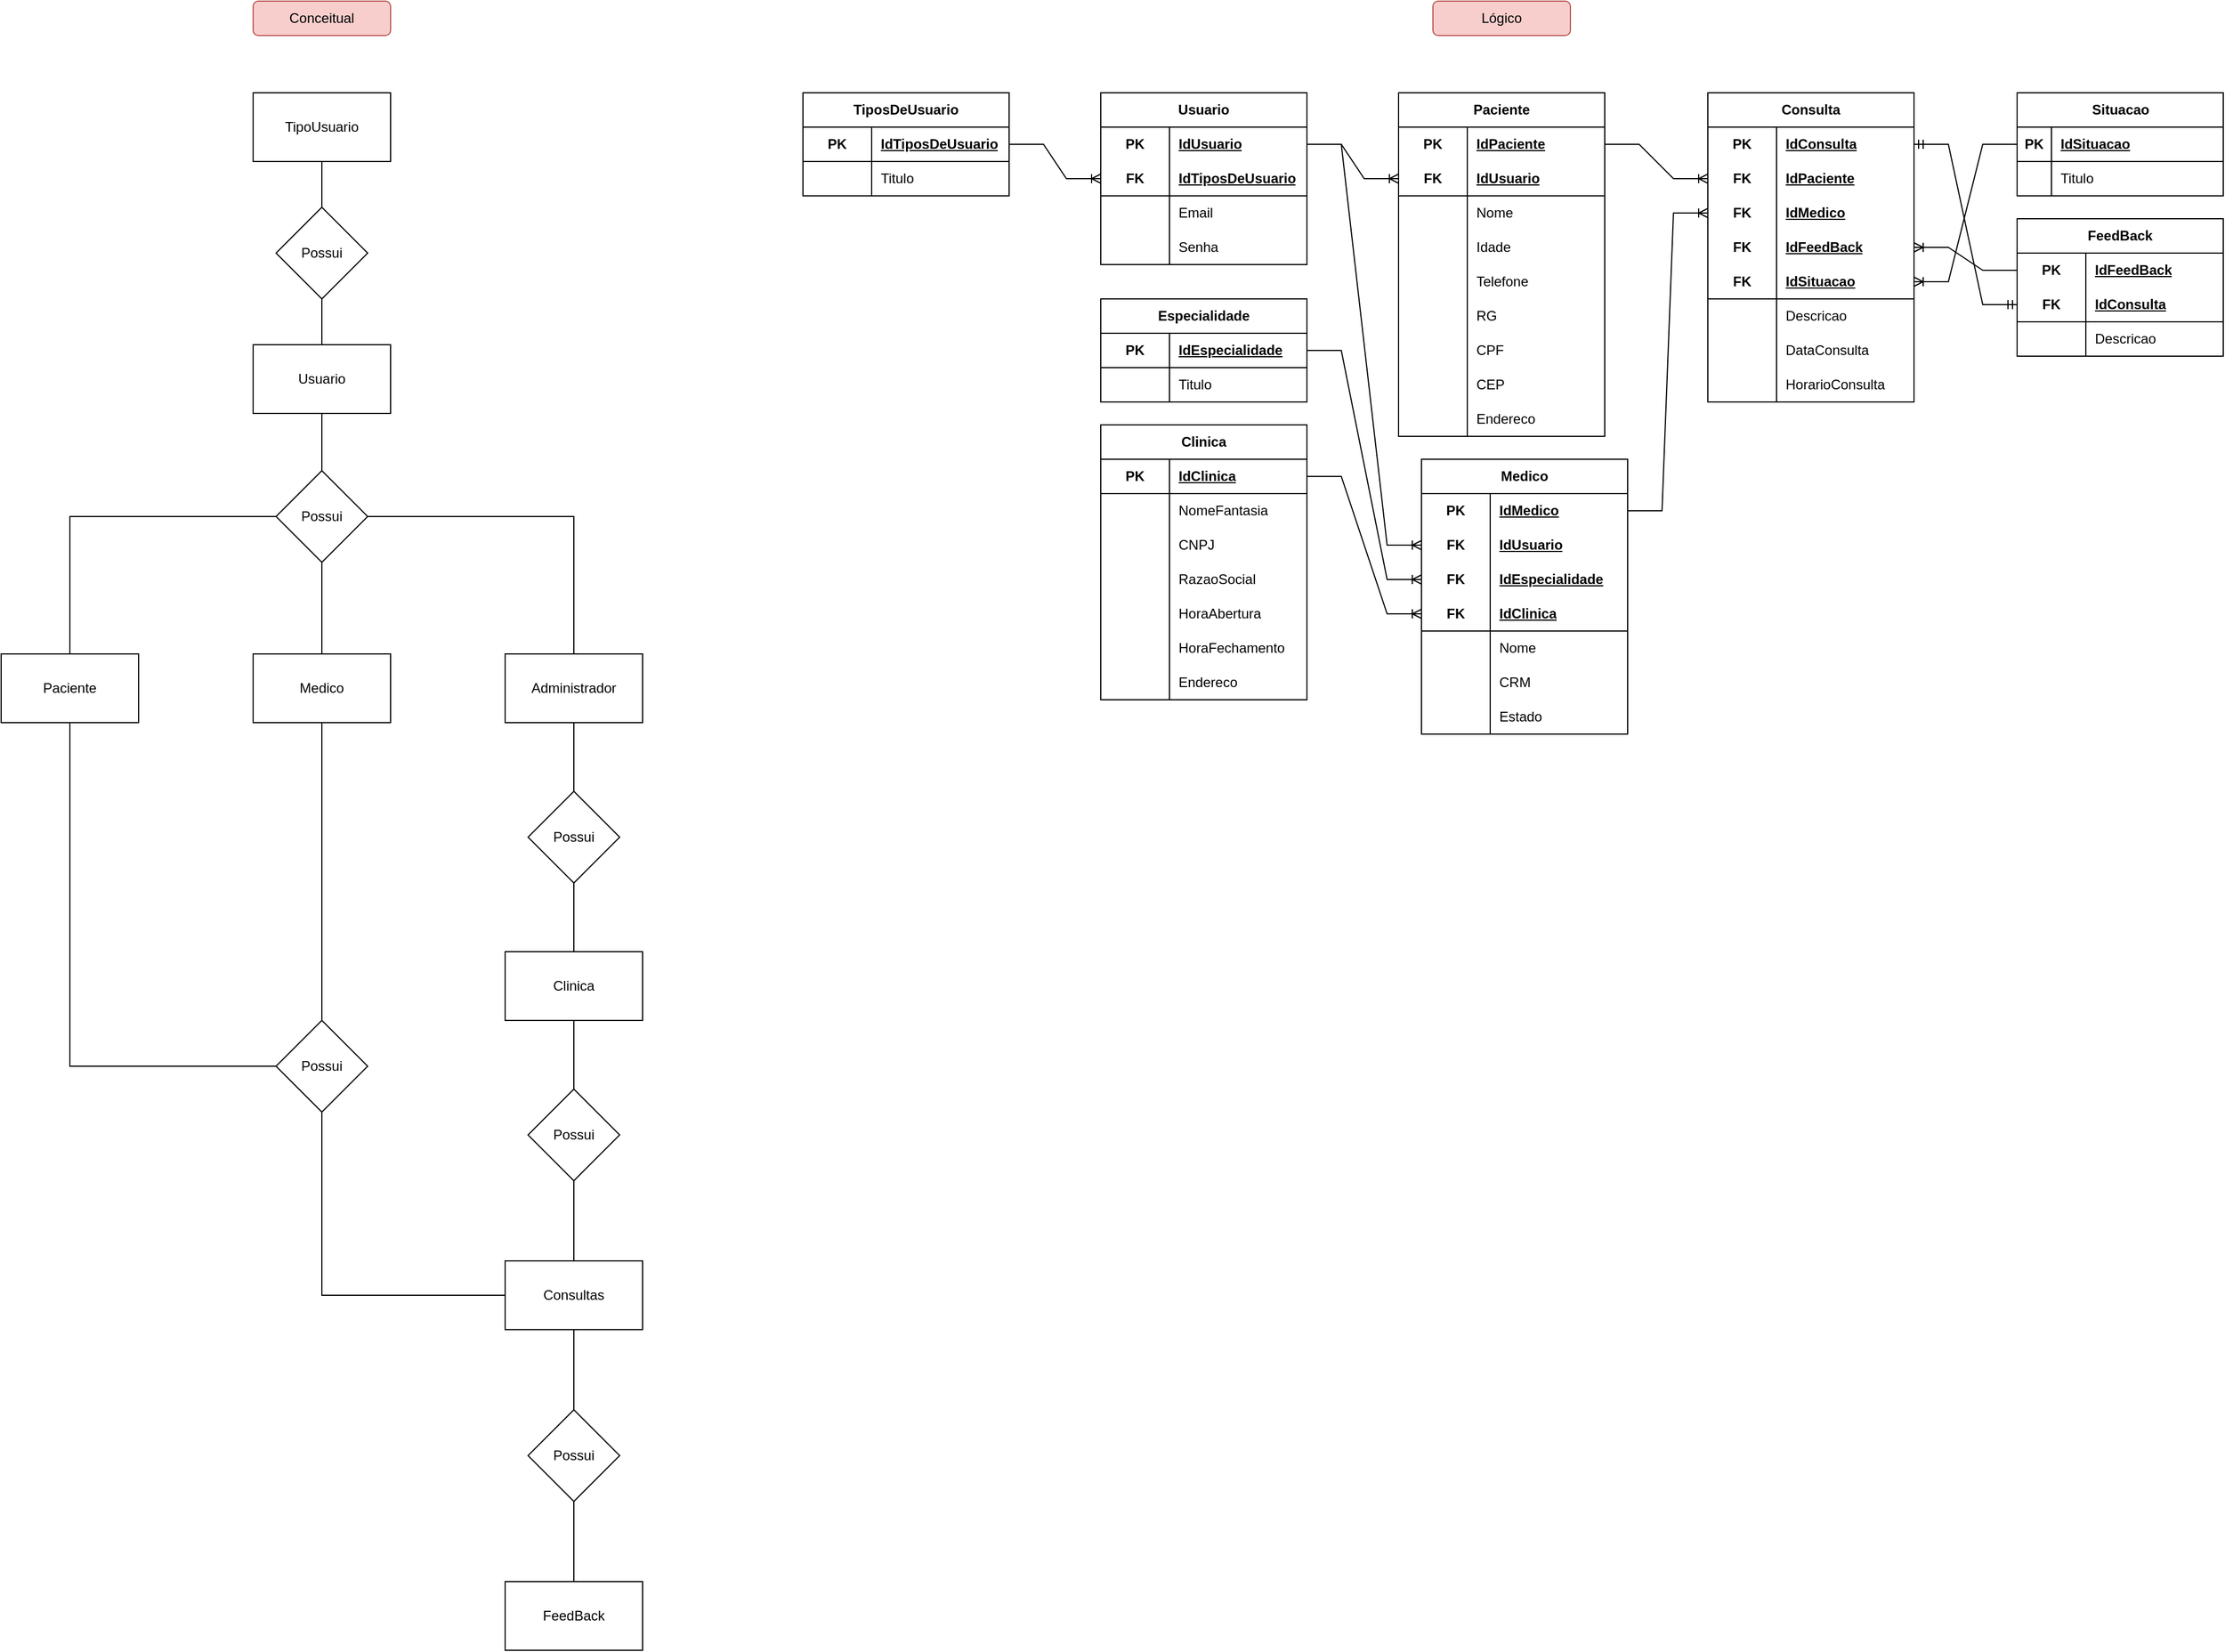 <mxfile version="21.6.8" type="device">
  <diagram name="Página-1" id="2h-HcQCebCO-XGHr6Bad">
    <mxGraphModel dx="2184" dy="646" grid="1" gridSize="10" guides="1" tooltips="1" connect="1" arrows="1" fold="1" page="1" pageScale="1" pageWidth="827" pageHeight="1169" math="0" shadow="0">
      <root>
        <mxCell id="0" />
        <mxCell id="1" parent="0" />
        <mxCell id="zx1ANDzImsgSrMoT_v9k-203" style="edgeStyle=orthogonalEdgeStyle;rounded=0;orthogonalLoop=1;jettySize=auto;html=1;exitX=0.5;exitY=1;exitDx=0;exitDy=0;entryX=0.5;entryY=0;entryDx=0;entryDy=0;endArrow=none;endFill=0;" parent="1" source="zx1ANDzImsgSrMoT_v9k-1" target="zx1ANDzImsgSrMoT_v9k-193" edge="1">
          <mxGeometry relative="1" as="geometry" />
        </mxCell>
        <mxCell id="zx1ANDzImsgSrMoT_v9k-1" value="Usuario" style="rounded=0;whiteSpace=wrap;html=1;" parent="1" vertex="1">
          <mxGeometry x="-580" y="390" width="120" height="60" as="geometry" />
        </mxCell>
        <mxCell id="zx1ANDzImsgSrMoT_v9k-209" style="edgeStyle=orthogonalEdgeStyle;rounded=0;orthogonalLoop=1;jettySize=auto;html=1;exitX=0.5;exitY=1;exitDx=0;exitDy=0;entryX=0.5;entryY=0;entryDx=0;entryDy=0;endArrow=none;endFill=0;" parent="1" source="zx1ANDzImsgSrMoT_v9k-2" target="zx1ANDzImsgSrMoT_v9k-195" edge="1">
          <mxGeometry relative="1" as="geometry" />
        </mxCell>
        <mxCell id="zx1ANDzImsgSrMoT_v9k-2" value="Clinica" style="rounded=0;whiteSpace=wrap;html=1;" parent="1" vertex="1">
          <mxGeometry x="-360" y="920" width="120" height="60" as="geometry" />
        </mxCell>
        <mxCell id="zx1ANDzImsgSrMoT_v9k-213" style="edgeStyle=orthogonalEdgeStyle;rounded=0;orthogonalLoop=1;jettySize=auto;html=1;exitX=0;exitY=0.5;exitDx=0;exitDy=0;entryX=0.5;entryY=1;entryDx=0;entryDy=0;endArrow=none;endFill=0;" parent="1" source="zx1ANDzImsgSrMoT_v9k-3" target="zx1ANDzImsgSrMoT_v9k-212" edge="1">
          <mxGeometry relative="1" as="geometry" />
        </mxCell>
        <mxCell id="zx1ANDzImsgSrMoT_v9k-259" style="edgeStyle=orthogonalEdgeStyle;rounded=0;orthogonalLoop=1;jettySize=auto;html=1;exitX=0.5;exitY=1;exitDx=0;exitDy=0;entryX=0.5;entryY=0;entryDx=0;entryDy=0;endArrow=none;endFill=0;" parent="1" source="zx1ANDzImsgSrMoT_v9k-3" target="zx1ANDzImsgSrMoT_v9k-227" edge="1">
          <mxGeometry relative="1" as="geometry" />
        </mxCell>
        <mxCell id="zx1ANDzImsgSrMoT_v9k-3" value="Consultas" style="rounded=0;whiteSpace=wrap;html=1;" parent="1" vertex="1">
          <mxGeometry x="-360" y="1190" width="120" height="60" as="geometry" />
        </mxCell>
        <mxCell id="zx1ANDzImsgSrMoT_v9k-4" value="FeedBack" style="rounded=0;whiteSpace=wrap;html=1;" parent="1" vertex="1">
          <mxGeometry x="-360" y="1470" width="120" height="60" as="geometry" />
        </mxCell>
        <mxCell id="zx1ANDzImsgSrMoT_v9k-204" style="edgeStyle=orthogonalEdgeStyle;rounded=0;orthogonalLoop=1;jettySize=auto;html=1;exitX=0.5;exitY=1;exitDx=0;exitDy=0;entryX=0.5;entryY=0;entryDx=0;entryDy=0;endArrow=none;endFill=0;" parent="1" source="zx1ANDzImsgSrMoT_v9k-193" target="zx1ANDzImsgSrMoT_v9k-199" edge="1">
          <mxGeometry relative="1" as="geometry" />
        </mxCell>
        <mxCell id="zx1ANDzImsgSrMoT_v9k-205" style="edgeStyle=orthogonalEdgeStyle;rounded=0;orthogonalLoop=1;jettySize=auto;html=1;exitX=0;exitY=0.5;exitDx=0;exitDy=0;entryX=0.5;entryY=0;entryDx=0;entryDy=0;endArrow=none;endFill=0;" parent="1" source="zx1ANDzImsgSrMoT_v9k-193" target="zx1ANDzImsgSrMoT_v9k-198" edge="1">
          <mxGeometry relative="1" as="geometry" />
        </mxCell>
        <mxCell id="zx1ANDzImsgSrMoT_v9k-206" style="edgeStyle=orthogonalEdgeStyle;rounded=0;orthogonalLoop=1;jettySize=auto;html=1;exitX=1;exitY=0.5;exitDx=0;exitDy=0;entryX=0.5;entryY=0;entryDx=0;entryDy=0;endArrow=none;endFill=0;" parent="1" source="zx1ANDzImsgSrMoT_v9k-193" target="zx1ANDzImsgSrMoT_v9k-200" edge="1">
          <mxGeometry relative="1" as="geometry" />
        </mxCell>
        <mxCell id="zx1ANDzImsgSrMoT_v9k-193" value="Possui" style="rhombus;whiteSpace=wrap;html=1;" parent="1" vertex="1">
          <mxGeometry x="-560" y="500" width="80" height="80" as="geometry" />
        </mxCell>
        <mxCell id="zx1ANDzImsgSrMoT_v9k-208" style="edgeStyle=orthogonalEdgeStyle;rounded=0;orthogonalLoop=1;jettySize=auto;html=1;exitX=0.5;exitY=1;exitDx=0;exitDy=0;entryX=0.5;entryY=0;entryDx=0;entryDy=0;endArrow=none;endFill=0;" parent="1" source="zx1ANDzImsgSrMoT_v9k-194" target="zx1ANDzImsgSrMoT_v9k-2" edge="1">
          <mxGeometry relative="1" as="geometry" />
        </mxCell>
        <mxCell id="zx1ANDzImsgSrMoT_v9k-194" value="Possui" style="rhombus;whiteSpace=wrap;html=1;" parent="1" vertex="1">
          <mxGeometry x="-340" y="780" width="80" height="80" as="geometry" />
        </mxCell>
        <mxCell id="zx1ANDzImsgSrMoT_v9k-211" style="edgeStyle=orthogonalEdgeStyle;rounded=0;orthogonalLoop=1;jettySize=auto;html=1;exitX=0.5;exitY=1;exitDx=0;exitDy=0;entryX=0.5;entryY=0;entryDx=0;entryDy=0;endArrow=none;endFill=0;" parent="1" source="zx1ANDzImsgSrMoT_v9k-195" target="zx1ANDzImsgSrMoT_v9k-3" edge="1">
          <mxGeometry relative="1" as="geometry" />
        </mxCell>
        <mxCell id="zx1ANDzImsgSrMoT_v9k-195" value="Possui" style="rhombus;whiteSpace=wrap;html=1;" parent="1" vertex="1">
          <mxGeometry x="-340" y="1040" width="80" height="80" as="geometry" />
        </mxCell>
        <mxCell id="zx1ANDzImsgSrMoT_v9k-201" style="edgeStyle=orthogonalEdgeStyle;rounded=0;orthogonalLoop=1;jettySize=auto;html=1;exitX=0.5;exitY=1;exitDx=0;exitDy=0;entryX=0.5;entryY=0;entryDx=0;entryDy=0;endArrow=none;endFill=0;" parent="1" source="zx1ANDzImsgSrMoT_v9k-196" target="zx1ANDzImsgSrMoT_v9k-197" edge="1">
          <mxGeometry relative="1" as="geometry" />
        </mxCell>
        <mxCell id="zx1ANDzImsgSrMoT_v9k-196" value="TipoUsuario" style="rounded=0;whiteSpace=wrap;html=1;" parent="1" vertex="1">
          <mxGeometry x="-580" y="170" width="120" height="60" as="geometry" />
        </mxCell>
        <mxCell id="zx1ANDzImsgSrMoT_v9k-202" style="edgeStyle=orthogonalEdgeStyle;rounded=0;orthogonalLoop=1;jettySize=auto;html=1;exitX=0.5;exitY=1;exitDx=0;exitDy=0;entryX=0.5;entryY=0;entryDx=0;entryDy=0;endArrow=none;endFill=0;" parent="1" source="zx1ANDzImsgSrMoT_v9k-197" target="zx1ANDzImsgSrMoT_v9k-1" edge="1">
          <mxGeometry relative="1" as="geometry" />
        </mxCell>
        <mxCell id="zx1ANDzImsgSrMoT_v9k-197" value="Possui" style="rhombus;whiteSpace=wrap;html=1;" parent="1" vertex="1">
          <mxGeometry x="-560" y="270" width="80" height="80" as="geometry" />
        </mxCell>
        <mxCell id="zx1ANDzImsgSrMoT_v9k-198" value="Paciente" style="whiteSpace=wrap;html=1;" parent="1" vertex="1">
          <mxGeometry x="-800" y="660" width="120" height="60" as="geometry" />
        </mxCell>
        <mxCell id="zx1ANDzImsgSrMoT_v9k-199" value="Medico" style="whiteSpace=wrap;html=1;" parent="1" vertex="1">
          <mxGeometry x="-580" y="660" width="120" height="60" as="geometry" />
        </mxCell>
        <mxCell id="zx1ANDzImsgSrMoT_v9k-207" style="edgeStyle=orthogonalEdgeStyle;rounded=0;orthogonalLoop=1;jettySize=auto;html=1;exitX=0.5;exitY=1;exitDx=0;exitDy=0;entryX=0.5;entryY=0;entryDx=0;entryDy=0;endArrow=none;endFill=0;" parent="1" source="zx1ANDzImsgSrMoT_v9k-200" target="zx1ANDzImsgSrMoT_v9k-194" edge="1">
          <mxGeometry relative="1" as="geometry" />
        </mxCell>
        <mxCell id="zx1ANDzImsgSrMoT_v9k-200" value="Administrador" style="whiteSpace=wrap;html=1;" parent="1" vertex="1">
          <mxGeometry x="-360" y="660" width="120" height="60" as="geometry" />
        </mxCell>
        <mxCell id="zx1ANDzImsgSrMoT_v9k-214" style="edgeStyle=orthogonalEdgeStyle;rounded=0;orthogonalLoop=1;jettySize=auto;html=1;exitX=0.5;exitY=0;exitDx=0;exitDy=0;entryX=0.5;entryY=1;entryDx=0;entryDy=0;endArrow=none;endFill=0;" parent="1" source="zx1ANDzImsgSrMoT_v9k-212" target="zx1ANDzImsgSrMoT_v9k-199" edge="1">
          <mxGeometry relative="1" as="geometry" />
        </mxCell>
        <mxCell id="zx1ANDzImsgSrMoT_v9k-216" style="edgeStyle=orthogonalEdgeStyle;rounded=0;orthogonalLoop=1;jettySize=auto;html=1;exitX=0;exitY=0.5;exitDx=0;exitDy=0;entryX=0.5;entryY=1;entryDx=0;entryDy=0;endArrow=none;endFill=0;" parent="1" source="zx1ANDzImsgSrMoT_v9k-212" target="zx1ANDzImsgSrMoT_v9k-198" edge="1">
          <mxGeometry relative="1" as="geometry" />
        </mxCell>
        <mxCell id="zx1ANDzImsgSrMoT_v9k-212" value="Possui" style="rhombus;whiteSpace=wrap;html=1;" parent="1" vertex="1">
          <mxGeometry x="-560" y="980" width="80" height="80" as="geometry" />
        </mxCell>
        <mxCell id="zx1ANDzImsgSrMoT_v9k-262" style="edgeStyle=orthogonalEdgeStyle;rounded=0;orthogonalLoop=1;jettySize=auto;html=1;exitX=0.5;exitY=1;exitDx=0;exitDy=0;entryX=0.5;entryY=0;entryDx=0;entryDy=0;endArrow=none;endFill=0;" parent="1" source="zx1ANDzImsgSrMoT_v9k-227" target="zx1ANDzImsgSrMoT_v9k-4" edge="1">
          <mxGeometry relative="1" as="geometry" />
        </mxCell>
        <mxCell id="zx1ANDzImsgSrMoT_v9k-227" value="Possui" style="rhombus;whiteSpace=wrap;html=1;" parent="1" vertex="1">
          <mxGeometry x="-340" y="1320" width="80" height="80" as="geometry" />
        </mxCell>
        <mxCell id="zx1ANDzImsgSrMoT_v9k-263" value="TiposDeUsuario" style="shape=table;startSize=30;container=1;collapsible=1;childLayout=tableLayout;fixedRows=1;rowLines=0;fontStyle=1;align=center;resizeLast=1;html=1;whiteSpace=wrap;" parent="1" vertex="1">
          <mxGeometry x="-100" y="170" width="180" height="90" as="geometry" />
        </mxCell>
        <mxCell id="zx1ANDzImsgSrMoT_v9k-267" value="" style="shape=tableRow;horizontal=0;startSize=0;swimlaneHead=0;swimlaneBody=0;fillColor=none;collapsible=0;dropTarget=0;points=[[0,0.5],[1,0.5]];portConstraint=eastwest;top=0;left=0;right=0;bottom=1;html=1;" parent="zx1ANDzImsgSrMoT_v9k-263" vertex="1">
          <mxGeometry y="30" width="180" height="30" as="geometry" />
        </mxCell>
        <mxCell id="zx1ANDzImsgSrMoT_v9k-268" value="PK" style="shape=partialRectangle;connectable=0;fillColor=none;top=0;left=0;bottom=0;right=0;fontStyle=1;overflow=hidden;html=1;whiteSpace=wrap;" parent="zx1ANDzImsgSrMoT_v9k-267" vertex="1">
          <mxGeometry width="60" height="30" as="geometry">
            <mxRectangle width="60" height="30" as="alternateBounds" />
          </mxGeometry>
        </mxCell>
        <mxCell id="zx1ANDzImsgSrMoT_v9k-269" value="IdTiposDeUsuario" style="shape=partialRectangle;connectable=0;fillColor=none;top=0;left=0;bottom=0;right=0;align=left;spacingLeft=6;fontStyle=5;overflow=hidden;html=1;whiteSpace=wrap;" parent="zx1ANDzImsgSrMoT_v9k-267" vertex="1">
          <mxGeometry x="60" width="120" height="30" as="geometry">
            <mxRectangle width="120" height="30" as="alternateBounds" />
          </mxGeometry>
        </mxCell>
        <mxCell id="zx1ANDzImsgSrMoT_v9k-270" value="" style="shape=tableRow;horizontal=0;startSize=0;swimlaneHead=0;swimlaneBody=0;fillColor=none;collapsible=0;dropTarget=0;points=[[0,0.5],[1,0.5]];portConstraint=eastwest;top=0;left=0;right=0;bottom=0;html=1;" parent="zx1ANDzImsgSrMoT_v9k-263" vertex="1">
          <mxGeometry y="60" width="180" height="30" as="geometry" />
        </mxCell>
        <mxCell id="zx1ANDzImsgSrMoT_v9k-271" value="" style="shape=partialRectangle;connectable=0;fillColor=none;top=0;left=0;bottom=0;right=0;editable=1;overflow=hidden;html=1;whiteSpace=wrap;" parent="zx1ANDzImsgSrMoT_v9k-270" vertex="1">
          <mxGeometry width="60" height="30" as="geometry">
            <mxRectangle width="60" height="30" as="alternateBounds" />
          </mxGeometry>
        </mxCell>
        <mxCell id="zx1ANDzImsgSrMoT_v9k-272" value="Titulo" style="shape=partialRectangle;connectable=0;fillColor=none;top=0;left=0;bottom=0;right=0;align=left;spacingLeft=6;overflow=hidden;html=1;whiteSpace=wrap;" parent="zx1ANDzImsgSrMoT_v9k-270" vertex="1">
          <mxGeometry x="60" width="120" height="30" as="geometry">
            <mxRectangle width="120" height="30" as="alternateBounds" />
          </mxGeometry>
        </mxCell>
        <mxCell id="zx1ANDzImsgSrMoT_v9k-280" value="Usuario" style="shape=table;startSize=30;container=1;collapsible=1;childLayout=tableLayout;fixedRows=1;rowLines=0;fontStyle=1;align=center;resizeLast=1;html=1;whiteSpace=wrap;" parent="1" vertex="1">
          <mxGeometry x="160" y="170" width="180" height="150" as="geometry" />
        </mxCell>
        <mxCell id="zx1ANDzImsgSrMoT_v9k-281" value="" style="shape=tableRow;horizontal=0;startSize=0;swimlaneHead=0;swimlaneBody=0;fillColor=none;collapsible=0;dropTarget=0;points=[[0,0.5],[1,0.5]];portConstraint=eastwest;top=0;left=0;right=0;bottom=0;html=1;" parent="zx1ANDzImsgSrMoT_v9k-280" vertex="1">
          <mxGeometry y="30" width="180" height="30" as="geometry" />
        </mxCell>
        <mxCell id="zx1ANDzImsgSrMoT_v9k-282" value="PK" style="shape=partialRectangle;connectable=0;fillColor=none;top=0;left=0;bottom=0;right=0;fontStyle=1;overflow=hidden;html=1;whiteSpace=wrap;" parent="zx1ANDzImsgSrMoT_v9k-281" vertex="1">
          <mxGeometry width="60" height="30" as="geometry">
            <mxRectangle width="60" height="30" as="alternateBounds" />
          </mxGeometry>
        </mxCell>
        <mxCell id="zx1ANDzImsgSrMoT_v9k-283" value="IdUsuario" style="shape=partialRectangle;connectable=0;fillColor=none;top=0;left=0;bottom=0;right=0;align=left;spacingLeft=6;fontStyle=5;overflow=hidden;html=1;whiteSpace=wrap;" parent="zx1ANDzImsgSrMoT_v9k-281" vertex="1">
          <mxGeometry x="60" width="120" height="30" as="geometry">
            <mxRectangle width="120" height="30" as="alternateBounds" />
          </mxGeometry>
        </mxCell>
        <mxCell id="zx1ANDzImsgSrMoT_v9k-284" value="" style="shape=tableRow;horizontal=0;startSize=0;swimlaneHead=0;swimlaneBody=0;fillColor=none;collapsible=0;dropTarget=0;points=[[0,0.5],[1,0.5]];portConstraint=eastwest;top=0;left=0;right=0;bottom=1;html=1;" parent="zx1ANDzImsgSrMoT_v9k-280" vertex="1">
          <mxGeometry y="60" width="180" height="30" as="geometry" />
        </mxCell>
        <mxCell id="zx1ANDzImsgSrMoT_v9k-285" value="FK" style="shape=partialRectangle;connectable=0;fillColor=none;top=0;left=0;bottom=0;right=0;fontStyle=1;overflow=hidden;html=1;whiteSpace=wrap;" parent="zx1ANDzImsgSrMoT_v9k-284" vertex="1">
          <mxGeometry width="60" height="30" as="geometry">
            <mxRectangle width="60" height="30" as="alternateBounds" />
          </mxGeometry>
        </mxCell>
        <mxCell id="zx1ANDzImsgSrMoT_v9k-286" value="IdTiposDeUsuario" style="shape=partialRectangle;connectable=0;fillColor=none;top=0;left=0;bottom=0;right=0;align=left;spacingLeft=6;fontStyle=5;overflow=hidden;html=1;whiteSpace=wrap;" parent="zx1ANDzImsgSrMoT_v9k-284" vertex="1">
          <mxGeometry x="60" width="120" height="30" as="geometry">
            <mxRectangle width="120" height="30" as="alternateBounds" />
          </mxGeometry>
        </mxCell>
        <mxCell id="zx1ANDzImsgSrMoT_v9k-287" value="" style="shape=tableRow;horizontal=0;startSize=0;swimlaneHead=0;swimlaneBody=0;fillColor=none;collapsible=0;dropTarget=0;points=[[0,0.5],[1,0.5]];portConstraint=eastwest;top=0;left=0;right=0;bottom=0;html=1;" parent="zx1ANDzImsgSrMoT_v9k-280" vertex="1">
          <mxGeometry y="90" width="180" height="30" as="geometry" />
        </mxCell>
        <mxCell id="zx1ANDzImsgSrMoT_v9k-288" value="" style="shape=partialRectangle;connectable=0;fillColor=none;top=0;left=0;bottom=0;right=0;editable=1;overflow=hidden;html=1;whiteSpace=wrap;" parent="zx1ANDzImsgSrMoT_v9k-287" vertex="1">
          <mxGeometry width="60" height="30" as="geometry">
            <mxRectangle width="60" height="30" as="alternateBounds" />
          </mxGeometry>
        </mxCell>
        <mxCell id="zx1ANDzImsgSrMoT_v9k-289" value="Email" style="shape=partialRectangle;connectable=0;fillColor=none;top=0;left=0;bottom=0;right=0;align=left;spacingLeft=6;overflow=hidden;html=1;whiteSpace=wrap;" parent="zx1ANDzImsgSrMoT_v9k-287" vertex="1">
          <mxGeometry x="60" width="120" height="30" as="geometry">
            <mxRectangle width="120" height="30" as="alternateBounds" />
          </mxGeometry>
        </mxCell>
        <mxCell id="zx1ANDzImsgSrMoT_v9k-290" value="" style="shape=tableRow;horizontal=0;startSize=0;swimlaneHead=0;swimlaneBody=0;fillColor=none;collapsible=0;dropTarget=0;points=[[0,0.5],[1,0.5]];portConstraint=eastwest;top=0;left=0;right=0;bottom=0;html=1;" parent="zx1ANDzImsgSrMoT_v9k-280" vertex="1">
          <mxGeometry y="120" width="180" height="30" as="geometry" />
        </mxCell>
        <mxCell id="zx1ANDzImsgSrMoT_v9k-291" value="" style="shape=partialRectangle;connectable=0;fillColor=none;top=0;left=0;bottom=0;right=0;editable=1;overflow=hidden;html=1;whiteSpace=wrap;" parent="zx1ANDzImsgSrMoT_v9k-290" vertex="1">
          <mxGeometry width="60" height="30" as="geometry">
            <mxRectangle width="60" height="30" as="alternateBounds" />
          </mxGeometry>
        </mxCell>
        <mxCell id="zx1ANDzImsgSrMoT_v9k-292" value="Senha" style="shape=partialRectangle;connectable=0;fillColor=none;top=0;left=0;bottom=0;right=0;align=left;spacingLeft=6;overflow=hidden;html=1;whiteSpace=wrap;" parent="zx1ANDzImsgSrMoT_v9k-290" vertex="1">
          <mxGeometry x="60" width="120" height="30" as="geometry">
            <mxRectangle width="120" height="30" as="alternateBounds" />
          </mxGeometry>
        </mxCell>
        <mxCell id="zx1ANDzImsgSrMoT_v9k-293" value="Medico" style="shape=table;startSize=30;container=1;collapsible=1;childLayout=tableLayout;fixedRows=1;rowLines=0;fontStyle=1;align=center;resizeLast=1;html=1;whiteSpace=wrap;" parent="1" vertex="1">
          <mxGeometry x="440" y="490" width="180" height="240" as="geometry" />
        </mxCell>
        <mxCell id="zx1ANDzImsgSrMoT_v9k-294" value="" style="shape=tableRow;horizontal=0;startSize=0;swimlaneHead=0;swimlaneBody=0;fillColor=none;collapsible=0;dropTarget=0;points=[[0,0.5],[1,0.5]];portConstraint=eastwest;top=0;left=0;right=0;bottom=0;html=1;" parent="zx1ANDzImsgSrMoT_v9k-293" vertex="1">
          <mxGeometry y="30" width="180" height="30" as="geometry" />
        </mxCell>
        <mxCell id="zx1ANDzImsgSrMoT_v9k-295" value="PK" style="shape=partialRectangle;connectable=0;fillColor=none;top=0;left=0;bottom=0;right=0;fontStyle=1;overflow=hidden;html=1;whiteSpace=wrap;" parent="zx1ANDzImsgSrMoT_v9k-294" vertex="1">
          <mxGeometry width="60" height="30" as="geometry">
            <mxRectangle width="60" height="30" as="alternateBounds" />
          </mxGeometry>
        </mxCell>
        <mxCell id="zx1ANDzImsgSrMoT_v9k-296" value="IdMedico" style="shape=partialRectangle;connectable=0;fillColor=none;top=0;left=0;bottom=0;right=0;align=left;spacingLeft=6;fontStyle=5;overflow=hidden;html=1;whiteSpace=wrap;" parent="zx1ANDzImsgSrMoT_v9k-294" vertex="1">
          <mxGeometry x="60" width="120" height="30" as="geometry">
            <mxRectangle width="120" height="30" as="alternateBounds" />
          </mxGeometry>
        </mxCell>
        <mxCell id="zx1ANDzImsgSrMoT_v9k-346" style="shape=tableRow;horizontal=0;startSize=0;swimlaneHead=0;swimlaneBody=0;fillColor=none;collapsible=0;dropTarget=0;points=[[0,0.5],[1,0.5]];portConstraint=eastwest;top=0;left=0;right=0;bottom=0;html=1;" parent="zx1ANDzImsgSrMoT_v9k-293" vertex="1">
          <mxGeometry y="60" width="180" height="30" as="geometry" />
        </mxCell>
        <mxCell id="zx1ANDzImsgSrMoT_v9k-347" value="FK" style="shape=partialRectangle;connectable=0;fillColor=none;top=0;left=0;bottom=0;right=0;fontStyle=1;overflow=hidden;html=1;whiteSpace=wrap;" parent="zx1ANDzImsgSrMoT_v9k-346" vertex="1">
          <mxGeometry width="60" height="30" as="geometry">
            <mxRectangle width="60" height="30" as="alternateBounds" />
          </mxGeometry>
        </mxCell>
        <mxCell id="zx1ANDzImsgSrMoT_v9k-348" value="IdUsuario" style="shape=partialRectangle;connectable=0;fillColor=none;top=0;left=0;bottom=0;right=0;align=left;spacingLeft=6;fontStyle=5;overflow=hidden;html=1;whiteSpace=wrap;" parent="zx1ANDzImsgSrMoT_v9k-346" vertex="1">
          <mxGeometry x="60" width="120" height="30" as="geometry">
            <mxRectangle width="120" height="30" as="alternateBounds" />
          </mxGeometry>
        </mxCell>
        <mxCell id="zx1ANDzImsgSrMoT_v9k-343" style="shape=tableRow;horizontal=0;startSize=0;swimlaneHead=0;swimlaneBody=0;fillColor=none;collapsible=0;dropTarget=0;points=[[0,0.5],[1,0.5]];portConstraint=eastwest;top=0;left=0;right=0;bottom=0;html=1;" parent="zx1ANDzImsgSrMoT_v9k-293" vertex="1">
          <mxGeometry y="90" width="180" height="30" as="geometry" />
        </mxCell>
        <mxCell id="zx1ANDzImsgSrMoT_v9k-344" value="FK" style="shape=partialRectangle;connectable=0;fillColor=none;top=0;left=0;bottom=0;right=0;fontStyle=1;overflow=hidden;html=1;whiteSpace=wrap;" parent="zx1ANDzImsgSrMoT_v9k-343" vertex="1">
          <mxGeometry width="60" height="30" as="geometry">
            <mxRectangle width="60" height="30" as="alternateBounds" />
          </mxGeometry>
        </mxCell>
        <mxCell id="zx1ANDzImsgSrMoT_v9k-345" value="IdEspecialidade" style="shape=partialRectangle;connectable=0;fillColor=none;top=0;left=0;bottom=0;right=0;align=left;spacingLeft=6;fontStyle=5;overflow=hidden;html=1;whiteSpace=wrap;" parent="zx1ANDzImsgSrMoT_v9k-343" vertex="1">
          <mxGeometry x="60" width="120" height="30" as="geometry">
            <mxRectangle width="120" height="30" as="alternateBounds" />
          </mxGeometry>
        </mxCell>
        <mxCell id="zx1ANDzImsgSrMoT_v9k-297" value="" style="shape=tableRow;horizontal=0;startSize=0;swimlaneHead=0;swimlaneBody=0;fillColor=none;collapsible=0;dropTarget=0;points=[[0,0.5],[1,0.5]];portConstraint=eastwest;top=0;left=0;right=0;bottom=1;html=1;" parent="zx1ANDzImsgSrMoT_v9k-293" vertex="1">
          <mxGeometry y="120" width="180" height="30" as="geometry" />
        </mxCell>
        <mxCell id="zx1ANDzImsgSrMoT_v9k-298" value="FK" style="shape=partialRectangle;connectable=0;fillColor=none;top=0;left=0;bottom=0;right=0;fontStyle=1;overflow=hidden;html=1;whiteSpace=wrap;" parent="zx1ANDzImsgSrMoT_v9k-297" vertex="1">
          <mxGeometry width="60" height="30" as="geometry">
            <mxRectangle width="60" height="30" as="alternateBounds" />
          </mxGeometry>
        </mxCell>
        <mxCell id="zx1ANDzImsgSrMoT_v9k-299" value="IdClinica" style="shape=partialRectangle;connectable=0;fillColor=none;top=0;left=0;bottom=0;right=0;align=left;spacingLeft=6;fontStyle=5;overflow=hidden;html=1;whiteSpace=wrap;" parent="zx1ANDzImsgSrMoT_v9k-297" vertex="1">
          <mxGeometry x="60" width="120" height="30" as="geometry">
            <mxRectangle width="120" height="30" as="alternateBounds" />
          </mxGeometry>
        </mxCell>
        <mxCell id="zx1ANDzImsgSrMoT_v9k-300" value="" style="shape=tableRow;horizontal=0;startSize=0;swimlaneHead=0;swimlaneBody=0;fillColor=none;collapsible=0;dropTarget=0;points=[[0,0.5],[1,0.5]];portConstraint=eastwest;top=0;left=0;right=0;bottom=0;html=1;" parent="zx1ANDzImsgSrMoT_v9k-293" vertex="1">
          <mxGeometry y="150" width="180" height="30" as="geometry" />
        </mxCell>
        <mxCell id="zx1ANDzImsgSrMoT_v9k-301" value="" style="shape=partialRectangle;connectable=0;fillColor=none;top=0;left=0;bottom=0;right=0;editable=1;overflow=hidden;html=1;whiteSpace=wrap;" parent="zx1ANDzImsgSrMoT_v9k-300" vertex="1">
          <mxGeometry width="60" height="30" as="geometry">
            <mxRectangle width="60" height="30" as="alternateBounds" />
          </mxGeometry>
        </mxCell>
        <mxCell id="zx1ANDzImsgSrMoT_v9k-302" value="Nome" style="shape=partialRectangle;connectable=0;fillColor=none;top=0;left=0;bottom=0;right=0;align=left;spacingLeft=6;overflow=hidden;html=1;whiteSpace=wrap;" parent="zx1ANDzImsgSrMoT_v9k-300" vertex="1">
          <mxGeometry x="60" width="120" height="30" as="geometry">
            <mxRectangle width="120" height="30" as="alternateBounds" />
          </mxGeometry>
        </mxCell>
        <mxCell id="zx1ANDzImsgSrMoT_v9k-303" value="" style="shape=tableRow;horizontal=0;startSize=0;swimlaneHead=0;swimlaneBody=0;fillColor=none;collapsible=0;dropTarget=0;points=[[0,0.5],[1,0.5]];portConstraint=eastwest;top=0;left=0;right=0;bottom=0;html=1;" parent="zx1ANDzImsgSrMoT_v9k-293" vertex="1">
          <mxGeometry y="180" width="180" height="30" as="geometry" />
        </mxCell>
        <mxCell id="zx1ANDzImsgSrMoT_v9k-304" value="" style="shape=partialRectangle;connectable=0;fillColor=none;top=0;left=0;bottom=0;right=0;editable=1;overflow=hidden;html=1;whiteSpace=wrap;" parent="zx1ANDzImsgSrMoT_v9k-303" vertex="1">
          <mxGeometry width="60" height="30" as="geometry">
            <mxRectangle width="60" height="30" as="alternateBounds" />
          </mxGeometry>
        </mxCell>
        <mxCell id="zx1ANDzImsgSrMoT_v9k-305" value="CRM" style="shape=partialRectangle;connectable=0;fillColor=none;top=0;left=0;bottom=0;right=0;align=left;spacingLeft=6;overflow=hidden;html=1;whiteSpace=wrap;" parent="zx1ANDzImsgSrMoT_v9k-303" vertex="1">
          <mxGeometry x="60" width="120" height="30" as="geometry">
            <mxRectangle width="120" height="30" as="alternateBounds" />
          </mxGeometry>
        </mxCell>
        <mxCell id="zx1ANDzImsgSrMoT_v9k-460" style="shape=tableRow;horizontal=0;startSize=0;swimlaneHead=0;swimlaneBody=0;fillColor=none;collapsible=0;dropTarget=0;points=[[0,0.5],[1,0.5]];portConstraint=eastwest;top=0;left=0;right=0;bottom=0;html=1;" parent="zx1ANDzImsgSrMoT_v9k-293" vertex="1">
          <mxGeometry y="210" width="180" height="30" as="geometry" />
        </mxCell>
        <mxCell id="zx1ANDzImsgSrMoT_v9k-461" style="shape=partialRectangle;connectable=0;fillColor=none;top=0;left=0;bottom=0;right=0;editable=1;overflow=hidden;html=1;whiteSpace=wrap;" parent="zx1ANDzImsgSrMoT_v9k-460" vertex="1">
          <mxGeometry width="60" height="30" as="geometry">
            <mxRectangle width="60" height="30" as="alternateBounds" />
          </mxGeometry>
        </mxCell>
        <mxCell id="zx1ANDzImsgSrMoT_v9k-462" value="Estado" style="shape=partialRectangle;connectable=0;fillColor=none;top=0;left=0;bottom=0;right=0;align=left;spacingLeft=6;overflow=hidden;html=1;whiteSpace=wrap;" parent="zx1ANDzImsgSrMoT_v9k-460" vertex="1">
          <mxGeometry x="60" width="120" height="30" as="geometry">
            <mxRectangle width="120" height="30" as="alternateBounds" />
          </mxGeometry>
        </mxCell>
        <mxCell id="zx1ANDzImsgSrMoT_v9k-306" value="Paciente" style="shape=table;startSize=30;container=1;collapsible=1;childLayout=tableLayout;fixedRows=1;rowLines=0;fontStyle=1;align=center;resizeLast=1;html=1;whiteSpace=wrap;" parent="1" vertex="1">
          <mxGeometry x="420" y="170" width="180" height="300" as="geometry" />
        </mxCell>
        <mxCell id="zx1ANDzImsgSrMoT_v9k-307" value="" style="shape=tableRow;horizontal=0;startSize=0;swimlaneHead=0;swimlaneBody=0;fillColor=none;collapsible=0;dropTarget=0;points=[[0,0.5],[1,0.5]];portConstraint=eastwest;top=0;left=0;right=0;bottom=0;html=1;" parent="zx1ANDzImsgSrMoT_v9k-306" vertex="1">
          <mxGeometry y="30" width="180" height="30" as="geometry" />
        </mxCell>
        <mxCell id="zx1ANDzImsgSrMoT_v9k-308" value="PK" style="shape=partialRectangle;connectable=0;fillColor=none;top=0;left=0;bottom=0;right=0;fontStyle=1;overflow=hidden;html=1;whiteSpace=wrap;" parent="zx1ANDzImsgSrMoT_v9k-307" vertex="1">
          <mxGeometry width="60" height="30" as="geometry">
            <mxRectangle width="60" height="30" as="alternateBounds" />
          </mxGeometry>
        </mxCell>
        <mxCell id="zx1ANDzImsgSrMoT_v9k-309" value="IdPaciente" style="shape=partialRectangle;connectable=0;fillColor=none;top=0;left=0;bottom=0;right=0;align=left;spacingLeft=6;fontStyle=5;overflow=hidden;html=1;whiteSpace=wrap;" parent="zx1ANDzImsgSrMoT_v9k-307" vertex="1">
          <mxGeometry x="60" width="120" height="30" as="geometry">
            <mxRectangle width="120" height="30" as="alternateBounds" />
          </mxGeometry>
        </mxCell>
        <mxCell id="zx1ANDzImsgSrMoT_v9k-310" value="" style="shape=tableRow;horizontal=0;startSize=0;swimlaneHead=0;swimlaneBody=0;fillColor=none;collapsible=0;dropTarget=0;points=[[0,0.5],[1,0.5]];portConstraint=eastwest;top=0;left=0;right=0;bottom=1;html=1;" parent="zx1ANDzImsgSrMoT_v9k-306" vertex="1">
          <mxGeometry y="60" width="180" height="30" as="geometry" />
        </mxCell>
        <mxCell id="zx1ANDzImsgSrMoT_v9k-311" value="FK" style="shape=partialRectangle;connectable=0;fillColor=none;top=0;left=0;bottom=0;right=0;fontStyle=1;overflow=hidden;html=1;whiteSpace=wrap;" parent="zx1ANDzImsgSrMoT_v9k-310" vertex="1">
          <mxGeometry width="60" height="30" as="geometry">
            <mxRectangle width="60" height="30" as="alternateBounds" />
          </mxGeometry>
        </mxCell>
        <mxCell id="zx1ANDzImsgSrMoT_v9k-312" value="IdUsuario" style="shape=partialRectangle;connectable=0;fillColor=none;top=0;left=0;bottom=0;right=0;align=left;spacingLeft=6;fontStyle=5;overflow=hidden;html=1;whiteSpace=wrap;" parent="zx1ANDzImsgSrMoT_v9k-310" vertex="1">
          <mxGeometry x="60" width="120" height="30" as="geometry">
            <mxRectangle width="120" height="30" as="alternateBounds" />
          </mxGeometry>
        </mxCell>
        <mxCell id="zx1ANDzImsgSrMoT_v9k-313" value="" style="shape=tableRow;horizontal=0;startSize=0;swimlaneHead=0;swimlaneBody=0;fillColor=none;collapsible=0;dropTarget=0;points=[[0,0.5],[1,0.5]];portConstraint=eastwest;top=0;left=0;right=0;bottom=0;html=1;" parent="zx1ANDzImsgSrMoT_v9k-306" vertex="1">
          <mxGeometry y="90" width="180" height="30" as="geometry" />
        </mxCell>
        <mxCell id="zx1ANDzImsgSrMoT_v9k-314" value="" style="shape=partialRectangle;connectable=0;fillColor=none;top=0;left=0;bottom=0;right=0;editable=1;overflow=hidden;html=1;whiteSpace=wrap;" parent="zx1ANDzImsgSrMoT_v9k-313" vertex="1">
          <mxGeometry width="60" height="30" as="geometry">
            <mxRectangle width="60" height="30" as="alternateBounds" />
          </mxGeometry>
        </mxCell>
        <mxCell id="zx1ANDzImsgSrMoT_v9k-315" value="Nome" style="shape=partialRectangle;connectable=0;fillColor=none;top=0;left=0;bottom=0;right=0;align=left;spacingLeft=6;overflow=hidden;html=1;whiteSpace=wrap;" parent="zx1ANDzImsgSrMoT_v9k-313" vertex="1">
          <mxGeometry x="60" width="120" height="30" as="geometry">
            <mxRectangle width="120" height="30" as="alternateBounds" />
          </mxGeometry>
        </mxCell>
        <mxCell id="zx1ANDzImsgSrMoT_v9k-340" style="shape=tableRow;horizontal=0;startSize=0;swimlaneHead=0;swimlaneBody=0;fillColor=none;collapsible=0;dropTarget=0;points=[[0,0.5],[1,0.5]];portConstraint=eastwest;top=0;left=0;right=0;bottom=0;html=1;" parent="zx1ANDzImsgSrMoT_v9k-306" vertex="1">
          <mxGeometry y="120" width="180" height="30" as="geometry" />
        </mxCell>
        <mxCell id="zx1ANDzImsgSrMoT_v9k-341" style="shape=partialRectangle;connectable=0;fillColor=none;top=0;left=0;bottom=0;right=0;editable=1;overflow=hidden;html=1;whiteSpace=wrap;" parent="zx1ANDzImsgSrMoT_v9k-340" vertex="1">
          <mxGeometry width="60" height="30" as="geometry">
            <mxRectangle width="60" height="30" as="alternateBounds" />
          </mxGeometry>
        </mxCell>
        <mxCell id="zx1ANDzImsgSrMoT_v9k-342" value="Idade" style="shape=partialRectangle;connectable=0;fillColor=none;top=0;left=0;bottom=0;right=0;align=left;spacingLeft=6;overflow=hidden;html=1;whiteSpace=wrap;" parent="zx1ANDzImsgSrMoT_v9k-340" vertex="1">
          <mxGeometry x="60" width="120" height="30" as="geometry">
            <mxRectangle width="120" height="30" as="alternateBounds" />
          </mxGeometry>
        </mxCell>
        <mxCell id="zx1ANDzImsgSrMoT_v9k-337" style="shape=tableRow;horizontal=0;startSize=0;swimlaneHead=0;swimlaneBody=0;fillColor=none;collapsible=0;dropTarget=0;points=[[0,0.5],[1,0.5]];portConstraint=eastwest;top=0;left=0;right=0;bottom=0;html=1;" parent="zx1ANDzImsgSrMoT_v9k-306" vertex="1">
          <mxGeometry y="150" width="180" height="30" as="geometry" />
        </mxCell>
        <mxCell id="zx1ANDzImsgSrMoT_v9k-338" style="shape=partialRectangle;connectable=0;fillColor=none;top=0;left=0;bottom=0;right=0;editable=1;overflow=hidden;html=1;whiteSpace=wrap;" parent="zx1ANDzImsgSrMoT_v9k-337" vertex="1">
          <mxGeometry width="60" height="30" as="geometry">
            <mxRectangle width="60" height="30" as="alternateBounds" />
          </mxGeometry>
        </mxCell>
        <mxCell id="zx1ANDzImsgSrMoT_v9k-339" value="Telefone" style="shape=partialRectangle;connectable=0;fillColor=none;top=0;left=0;bottom=0;right=0;align=left;spacingLeft=6;overflow=hidden;html=1;whiteSpace=wrap;" parent="zx1ANDzImsgSrMoT_v9k-337" vertex="1">
          <mxGeometry x="60" width="120" height="30" as="geometry">
            <mxRectangle width="120" height="30" as="alternateBounds" />
          </mxGeometry>
        </mxCell>
        <mxCell id="zx1ANDzImsgSrMoT_v9k-334" style="shape=tableRow;horizontal=0;startSize=0;swimlaneHead=0;swimlaneBody=0;fillColor=none;collapsible=0;dropTarget=0;points=[[0,0.5],[1,0.5]];portConstraint=eastwest;top=0;left=0;right=0;bottom=0;html=1;" parent="zx1ANDzImsgSrMoT_v9k-306" vertex="1">
          <mxGeometry y="180" width="180" height="30" as="geometry" />
        </mxCell>
        <mxCell id="zx1ANDzImsgSrMoT_v9k-335" style="shape=partialRectangle;connectable=0;fillColor=none;top=0;left=0;bottom=0;right=0;editable=1;overflow=hidden;html=1;whiteSpace=wrap;" parent="zx1ANDzImsgSrMoT_v9k-334" vertex="1">
          <mxGeometry width="60" height="30" as="geometry">
            <mxRectangle width="60" height="30" as="alternateBounds" />
          </mxGeometry>
        </mxCell>
        <mxCell id="zx1ANDzImsgSrMoT_v9k-336" value="RG" style="shape=partialRectangle;connectable=0;fillColor=none;top=0;left=0;bottom=0;right=0;align=left;spacingLeft=6;overflow=hidden;html=1;whiteSpace=wrap;" parent="zx1ANDzImsgSrMoT_v9k-334" vertex="1">
          <mxGeometry x="60" width="120" height="30" as="geometry">
            <mxRectangle width="120" height="30" as="alternateBounds" />
          </mxGeometry>
        </mxCell>
        <mxCell id="zx1ANDzImsgSrMoT_v9k-331" style="shape=tableRow;horizontal=0;startSize=0;swimlaneHead=0;swimlaneBody=0;fillColor=none;collapsible=0;dropTarget=0;points=[[0,0.5],[1,0.5]];portConstraint=eastwest;top=0;left=0;right=0;bottom=0;html=1;" parent="zx1ANDzImsgSrMoT_v9k-306" vertex="1">
          <mxGeometry y="210" width="180" height="30" as="geometry" />
        </mxCell>
        <mxCell id="zx1ANDzImsgSrMoT_v9k-332" style="shape=partialRectangle;connectable=0;fillColor=none;top=0;left=0;bottom=0;right=0;editable=1;overflow=hidden;html=1;whiteSpace=wrap;" parent="zx1ANDzImsgSrMoT_v9k-331" vertex="1">
          <mxGeometry width="60" height="30" as="geometry">
            <mxRectangle width="60" height="30" as="alternateBounds" />
          </mxGeometry>
        </mxCell>
        <mxCell id="zx1ANDzImsgSrMoT_v9k-333" value="CPF" style="shape=partialRectangle;connectable=0;fillColor=none;top=0;left=0;bottom=0;right=0;align=left;spacingLeft=6;overflow=hidden;html=1;whiteSpace=wrap;" parent="zx1ANDzImsgSrMoT_v9k-331" vertex="1">
          <mxGeometry x="60" width="120" height="30" as="geometry">
            <mxRectangle width="120" height="30" as="alternateBounds" />
          </mxGeometry>
        </mxCell>
        <mxCell id="zx1ANDzImsgSrMoT_v9k-328" style="shape=tableRow;horizontal=0;startSize=0;swimlaneHead=0;swimlaneBody=0;fillColor=none;collapsible=0;dropTarget=0;points=[[0,0.5],[1,0.5]];portConstraint=eastwest;top=0;left=0;right=0;bottom=0;html=1;" parent="zx1ANDzImsgSrMoT_v9k-306" vertex="1">
          <mxGeometry y="240" width="180" height="30" as="geometry" />
        </mxCell>
        <mxCell id="zx1ANDzImsgSrMoT_v9k-329" style="shape=partialRectangle;connectable=0;fillColor=none;top=0;left=0;bottom=0;right=0;editable=1;overflow=hidden;html=1;whiteSpace=wrap;" parent="zx1ANDzImsgSrMoT_v9k-328" vertex="1">
          <mxGeometry width="60" height="30" as="geometry">
            <mxRectangle width="60" height="30" as="alternateBounds" />
          </mxGeometry>
        </mxCell>
        <mxCell id="zx1ANDzImsgSrMoT_v9k-330" value="CEP" style="shape=partialRectangle;connectable=0;fillColor=none;top=0;left=0;bottom=0;right=0;align=left;spacingLeft=6;overflow=hidden;html=1;whiteSpace=wrap;" parent="zx1ANDzImsgSrMoT_v9k-328" vertex="1">
          <mxGeometry x="60" width="120" height="30" as="geometry">
            <mxRectangle width="120" height="30" as="alternateBounds" />
          </mxGeometry>
        </mxCell>
        <mxCell id="zx1ANDzImsgSrMoT_v9k-325" style="shape=tableRow;horizontal=0;startSize=0;swimlaneHead=0;swimlaneBody=0;fillColor=none;collapsible=0;dropTarget=0;points=[[0,0.5],[1,0.5]];portConstraint=eastwest;top=0;left=0;right=0;bottom=0;html=1;" parent="zx1ANDzImsgSrMoT_v9k-306" vertex="1">
          <mxGeometry y="270" width="180" height="30" as="geometry" />
        </mxCell>
        <mxCell id="zx1ANDzImsgSrMoT_v9k-326" style="shape=partialRectangle;connectable=0;fillColor=none;top=0;left=0;bottom=0;right=0;editable=1;overflow=hidden;html=1;whiteSpace=wrap;" parent="zx1ANDzImsgSrMoT_v9k-325" vertex="1">
          <mxGeometry width="60" height="30" as="geometry">
            <mxRectangle width="60" height="30" as="alternateBounds" />
          </mxGeometry>
        </mxCell>
        <mxCell id="zx1ANDzImsgSrMoT_v9k-327" value="Endereco" style="shape=partialRectangle;connectable=0;fillColor=none;top=0;left=0;bottom=0;right=0;align=left;spacingLeft=6;overflow=hidden;html=1;whiteSpace=wrap;" parent="zx1ANDzImsgSrMoT_v9k-325" vertex="1">
          <mxGeometry x="60" width="120" height="30" as="geometry">
            <mxRectangle width="120" height="30" as="alternateBounds" />
          </mxGeometry>
        </mxCell>
        <mxCell id="zx1ANDzImsgSrMoT_v9k-349" value="Especialidade" style="shape=table;startSize=30;container=1;collapsible=1;childLayout=tableLayout;fixedRows=1;rowLines=0;fontStyle=1;align=center;resizeLast=1;html=1;whiteSpace=wrap;" parent="1" vertex="1">
          <mxGeometry x="160" y="350" width="180" height="90" as="geometry" />
        </mxCell>
        <mxCell id="zx1ANDzImsgSrMoT_v9k-353" value="" style="shape=tableRow;horizontal=0;startSize=0;swimlaneHead=0;swimlaneBody=0;fillColor=none;collapsible=0;dropTarget=0;points=[[0,0.5],[1,0.5]];portConstraint=eastwest;top=0;left=0;right=0;bottom=1;html=1;" parent="zx1ANDzImsgSrMoT_v9k-349" vertex="1">
          <mxGeometry y="30" width="180" height="30" as="geometry" />
        </mxCell>
        <mxCell id="zx1ANDzImsgSrMoT_v9k-354" value="PK" style="shape=partialRectangle;connectable=0;fillColor=none;top=0;left=0;bottom=0;right=0;fontStyle=1;overflow=hidden;html=1;whiteSpace=wrap;" parent="zx1ANDzImsgSrMoT_v9k-353" vertex="1">
          <mxGeometry width="60" height="30" as="geometry">
            <mxRectangle width="60" height="30" as="alternateBounds" />
          </mxGeometry>
        </mxCell>
        <mxCell id="zx1ANDzImsgSrMoT_v9k-355" value="IdEspecialidade" style="shape=partialRectangle;connectable=0;fillColor=none;top=0;left=0;bottom=0;right=0;align=left;spacingLeft=6;fontStyle=5;overflow=hidden;html=1;whiteSpace=wrap;" parent="zx1ANDzImsgSrMoT_v9k-353" vertex="1">
          <mxGeometry x="60" width="120" height="30" as="geometry">
            <mxRectangle width="120" height="30" as="alternateBounds" />
          </mxGeometry>
        </mxCell>
        <mxCell id="zx1ANDzImsgSrMoT_v9k-356" value="" style="shape=tableRow;horizontal=0;startSize=0;swimlaneHead=0;swimlaneBody=0;fillColor=none;collapsible=0;dropTarget=0;points=[[0,0.5],[1,0.5]];portConstraint=eastwest;top=0;left=0;right=0;bottom=0;html=1;" parent="zx1ANDzImsgSrMoT_v9k-349" vertex="1">
          <mxGeometry y="60" width="180" height="30" as="geometry" />
        </mxCell>
        <mxCell id="zx1ANDzImsgSrMoT_v9k-357" value="" style="shape=partialRectangle;connectable=0;fillColor=none;top=0;left=0;bottom=0;right=0;editable=1;overflow=hidden;html=1;whiteSpace=wrap;" parent="zx1ANDzImsgSrMoT_v9k-356" vertex="1">
          <mxGeometry width="60" height="30" as="geometry">
            <mxRectangle width="60" height="30" as="alternateBounds" />
          </mxGeometry>
        </mxCell>
        <mxCell id="zx1ANDzImsgSrMoT_v9k-358" value="Titulo" style="shape=partialRectangle;connectable=0;fillColor=none;top=0;left=0;bottom=0;right=0;align=left;spacingLeft=6;overflow=hidden;html=1;whiteSpace=wrap;" parent="zx1ANDzImsgSrMoT_v9k-356" vertex="1">
          <mxGeometry x="60" width="120" height="30" as="geometry">
            <mxRectangle width="120" height="30" as="alternateBounds" />
          </mxGeometry>
        </mxCell>
        <mxCell id="zx1ANDzImsgSrMoT_v9k-362" value="Clinica" style="shape=table;startSize=30;container=1;collapsible=1;childLayout=tableLayout;fixedRows=1;rowLines=0;fontStyle=1;align=center;resizeLast=1;html=1;whiteSpace=wrap;" parent="1" vertex="1">
          <mxGeometry x="160" y="460" width="180" height="240" as="geometry" />
        </mxCell>
        <mxCell id="zx1ANDzImsgSrMoT_v9k-366" value="" style="shape=tableRow;horizontal=0;startSize=0;swimlaneHead=0;swimlaneBody=0;fillColor=none;collapsible=0;dropTarget=0;points=[[0,0.5],[1,0.5]];portConstraint=eastwest;top=0;left=0;right=0;bottom=1;html=1;" parent="zx1ANDzImsgSrMoT_v9k-362" vertex="1">
          <mxGeometry y="30" width="180" height="30" as="geometry" />
        </mxCell>
        <mxCell id="zx1ANDzImsgSrMoT_v9k-367" value="PK" style="shape=partialRectangle;connectable=0;fillColor=none;top=0;left=0;bottom=0;right=0;fontStyle=1;overflow=hidden;html=1;whiteSpace=wrap;" parent="zx1ANDzImsgSrMoT_v9k-366" vertex="1">
          <mxGeometry width="60" height="30" as="geometry">
            <mxRectangle width="60" height="30" as="alternateBounds" />
          </mxGeometry>
        </mxCell>
        <mxCell id="zx1ANDzImsgSrMoT_v9k-368" value="IdClinica" style="shape=partialRectangle;connectable=0;fillColor=none;top=0;left=0;bottom=0;right=0;align=left;spacingLeft=6;fontStyle=5;overflow=hidden;html=1;whiteSpace=wrap;" parent="zx1ANDzImsgSrMoT_v9k-366" vertex="1">
          <mxGeometry x="60" width="120" height="30" as="geometry">
            <mxRectangle width="120" height="30" as="alternateBounds" />
          </mxGeometry>
        </mxCell>
        <mxCell id="zx1ANDzImsgSrMoT_v9k-369" value="" style="shape=tableRow;horizontal=0;startSize=0;swimlaneHead=0;swimlaneBody=0;fillColor=none;collapsible=0;dropTarget=0;points=[[0,0.5],[1,0.5]];portConstraint=eastwest;top=0;left=0;right=0;bottom=0;html=1;" parent="zx1ANDzImsgSrMoT_v9k-362" vertex="1">
          <mxGeometry y="60" width="180" height="30" as="geometry" />
        </mxCell>
        <mxCell id="zx1ANDzImsgSrMoT_v9k-370" value="" style="shape=partialRectangle;connectable=0;fillColor=none;top=0;left=0;bottom=0;right=0;editable=1;overflow=hidden;html=1;whiteSpace=wrap;" parent="zx1ANDzImsgSrMoT_v9k-369" vertex="1">
          <mxGeometry width="60" height="30" as="geometry">
            <mxRectangle width="60" height="30" as="alternateBounds" />
          </mxGeometry>
        </mxCell>
        <mxCell id="zx1ANDzImsgSrMoT_v9k-371" value="NomeFantasia" style="shape=partialRectangle;connectable=0;fillColor=none;top=0;left=0;bottom=0;right=0;align=left;spacingLeft=6;overflow=hidden;html=1;whiteSpace=wrap;" parent="zx1ANDzImsgSrMoT_v9k-369" vertex="1">
          <mxGeometry x="60" width="120" height="30" as="geometry">
            <mxRectangle width="120" height="30" as="alternateBounds" />
          </mxGeometry>
        </mxCell>
        <mxCell id="zx1ANDzImsgSrMoT_v9k-454" style="shape=tableRow;horizontal=0;startSize=0;swimlaneHead=0;swimlaneBody=0;fillColor=none;collapsible=0;dropTarget=0;points=[[0,0.5],[1,0.5]];portConstraint=eastwest;top=0;left=0;right=0;bottom=0;html=1;" parent="zx1ANDzImsgSrMoT_v9k-362" vertex="1">
          <mxGeometry y="90" width="180" height="30" as="geometry" />
        </mxCell>
        <mxCell id="zx1ANDzImsgSrMoT_v9k-455" style="shape=partialRectangle;connectable=0;fillColor=none;top=0;left=0;bottom=0;right=0;editable=1;overflow=hidden;html=1;whiteSpace=wrap;" parent="zx1ANDzImsgSrMoT_v9k-454" vertex="1">
          <mxGeometry width="60" height="30" as="geometry">
            <mxRectangle width="60" height="30" as="alternateBounds" />
          </mxGeometry>
        </mxCell>
        <mxCell id="zx1ANDzImsgSrMoT_v9k-456" value="CNPJ" style="shape=partialRectangle;connectable=0;fillColor=none;top=0;left=0;bottom=0;right=0;align=left;spacingLeft=6;overflow=hidden;html=1;whiteSpace=wrap;" parent="zx1ANDzImsgSrMoT_v9k-454" vertex="1">
          <mxGeometry x="60" width="120" height="30" as="geometry">
            <mxRectangle width="120" height="30" as="alternateBounds" />
          </mxGeometry>
        </mxCell>
        <mxCell id="zx1ANDzImsgSrMoT_v9k-451" style="shape=tableRow;horizontal=0;startSize=0;swimlaneHead=0;swimlaneBody=0;fillColor=none;collapsible=0;dropTarget=0;points=[[0,0.5],[1,0.5]];portConstraint=eastwest;top=0;left=0;right=0;bottom=0;html=1;" parent="zx1ANDzImsgSrMoT_v9k-362" vertex="1">
          <mxGeometry y="120" width="180" height="30" as="geometry" />
        </mxCell>
        <mxCell id="zx1ANDzImsgSrMoT_v9k-452" style="shape=partialRectangle;connectable=0;fillColor=none;top=0;left=0;bottom=0;right=0;editable=1;overflow=hidden;html=1;whiteSpace=wrap;" parent="zx1ANDzImsgSrMoT_v9k-451" vertex="1">
          <mxGeometry width="60" height="30" as="geometry">
            <mxRectangle width="60" height="30" as="alternateBounds" />
          </mxGeometry>
        </mxCell>
        <mxCell id="zx1ANDzImsgSrMoT_v9k-453" value="RazaoSocial" style="shape=partialRectangle;connectable=0;fillColor=none;top=0;left=0;bottom=0;right=0;align=left;spacingLeft=6;overflow=hidden;html=1;whiteSpace=wrap;" parent="zx1ANDzImsgSrMoT_v9k-451" vertex="1">
          <mxGeometry x="60" width="120" height="30" as="geometry">
            <mxRectangle width="120" height="30" as="alternateBounds" />
          </mxGeometry>
        </mxCell>
        <mxCell id="zx1ANDzImsgSrMoT_v9k-448" style="shape=tableRow;horizontal=0;startSize=0;swimlaneHead=0;swimlaneBody=0;fillColor=none;collapsible=0;dropTarget=0;points=[[0,0.5],[1,0.5]];portConstraint=eastwest;top=0;left=0;right=0;bottom=0;html=1;" parent="zx1ANDzImsgSrMoT_v9k-362" vertex="1">
          <mxGeometry y="150" width="180" height="30" as="geometry" />
        </mxCell>
        <mxCell id="zx1ANDzImsgSrMoT_v9k-449" style="shape=partialRectangle;connectable=0;fillColor=none;top=0;left=0;bottom=0;right=0;editable=1;overflow=hidden;html=1;whiteSpace=wrap;" parent="zx1ANDzImsgSrMoT_v9k-448" vertex="1">
          <mxGeometry width="60" height="30" as="geometry">
            <mxRectangle width="60" height="30" as="alternateBounds" />
          </mxGeometry>
        </mxCell>
        <mxCell id="zx1ANDzImsgSrMoT_v9k-450" value="HoraAbertura&lt;span style=&quot;white-space: pre;&quot;&gt;&#x9;&lt;/span&gt;" style="shape=partialRectangle;connectable=0;fillColor=none;top=0;left=0;bottom=0;right=0;align=left;spacingLeft=6;overflow=hidden;html=1;whiteSpace=wrap;" parent="zx1ANDzImsgSrMoT_v9k-448" vertex="1">
          <mxGeometry x="60" width="120" height="30" as="geometry">
            <mxRectangle width="120" height="30" as="alternateBounds" />
          </mxGeometry>
        </mxCell>
        <mxCell id="zx1ANDzImsgSrMoT_v9k-457" style="shape=tableRow;horizontal=0;startSize=0;swimlaneHead=0;swimlaneBody=0;fillColor=none;collapsible=0;dropTarget=0;points=[[0,0.5],[1,0.5]];portConstraint=eastwest;top=0;left=0;right=0;bottom=0;html=1;" parent="zx1ANDzImsgSrMoT_v9k-362" vertex="1">
          <mxGeometry y="180" width="180" height="30" as="geometry" />
        </mxCell>
        <mxCell id="zx1ANDzImsgSrMoT_v9k-458" style="shape=partialRectangle;connectable=0;fillColor=none;top=0;left=0;bottom=0;right=0;editable=1;overflow=hidden;html=1;whiteSpace=wrap;" parent="zx1ANDzImsgSrMoT_v9k-457" vertex="1">
          <mxGeometry width="60" height="30" as="geometry">
            <mxRectangle width="60" height="30" as="alternateBounds" />
          </mxGeometry>
        </mxCell>
        <mxCell id="zx1ANDzImsgSrMoT_v9k-459" value="HoraFechamento" style="shape=partialRectangle;connectable=0;fillColor=none;top=0;left=0;bottom=0;right=0;align=left;spacingLeft=6;overflow=hidden;html=1;whiteSpace=wrap;" parent="zx1ANDzImsgSrMoT_v9k-457" vertex="1">
          <mxGeometry x="60" width="120" height="30" as="geometry">
            <mxRectangle width="120" height="30" as="alternateBounds" />
          </mxGeometry>
        </mxCell>
        <mxCell id="zx1ANDzImsgSrMoT_v9k-372" value="" style="shape=tableRow;horizontal=0;startSize=0;swimlaneHead=0;swimlaneBody=0;fillColor=none;collapsible=0;dropTarget=0;points=[[0,0.5],[1,0.5]];portConstraint=eastwest;top=0;left=0;right=0;bottom=0;html=1;" parent="zx1ANDzImsgSrMoT_v9k-362" vertex="1">
          <mxGeometry y="210" width="180" height="30" as="geometry" />
        </mxCell>
        <mxCell id="zx1ANDzImsgSrMoT_v9k-373" value="" style="shape=partialRectangle;connectable=0;fillColor=none;top=0;left=0;bottom=0;right=0;editable=1;overflow=hidden;html=1;whiteSpace=wrap;" parent="zx1ANDzImsgSrMoT_v9k-372" vertex="1">
          <mxGeometry width="60" height="30" as="geometry">
            <mxRectangle width="60" height="30" as="alternateBounds" />
          </mxGeometry>
        </mxCell>
        <mxCell id="zx1ANDzImsgSrMoT_v9k-374" value="Endereco" style="shape=partialRectangle;connectable=0;fillColor=none;top=0;left=0;bottom=0;right=0;align=left;spacingLeft=6;overflow=hidden;html=1;whiteSpace=wrap;" parent="zx1ANDzImsgSrMoT_v9k-372" vertex="1">
          <mxGeometry x="60" width="120" height="30" as="geometry">
            <mxRectangle width="120" height="30" as="alternateBounds" />
          </mxGeometry>
        </mxCell>
        <mxCell id="zx1ANDzImsgSrMoT_v9k-375" value="Consulta" style="shape=table;startSize=30;container=1;collapsible=1;childLayout=tableLayout;fixedRows=1;rowLines=0;fontStyle=1;align=center;resizeLast=1;html=1;whiteSpace=wrap;" parent="1" vertex="1">
          <mxGeometry x="690" y="170" width="180" height="270" as="geometry" />
        </mxCell>
        <mxCell id="zx1ANDzImsgSrMoT_v9k-376" value="" style="shape=tableRow;horizontal=0;startSize=0;swimlaneHead=0;swimlaneBody=0;fillColor=none;collapsible=0;dropTarget=0;points=[[0,0.5],[1,0.5]];portConstraint=eastwest;top=0;left=0;right=0;bottom=0;html=1;" parent="zx1ANDzImsgSrMoT_v9k-375" vertex="1">
          <mxGeometry y="30" width="180" height="30" as="geometry" />
        </mxCell>
        <mxCell id="zx1ANDzImsgSrMoT_v9k-377" value="PK" style="shape=partialRectangle;connectable=0;fillColor=none;top=0;left=0;bottom=0;right=0;fontStyle=1;overflow=hidden;html=1;whiteSpace=wrap;" parent="zx1ANDzImsgSrMoT_v9k-376" vertex="1">
          <mxGeometry width="60" height="30" as="geometry">
            <mxRectangle width="60" height="30" as="alternateBounds" />
          </mxGeometry>
        </mxCell>
        <mxCell id="zx1ANDzImsgSrMoT_v9k-378" value="IdConsulta" style="shape=partialRectangle;connectable=0;fillColor=none;top=0;left=0;bottom=0;right=0;align=left;spacingLeft=6;fontStyle=5;overflow=hidden;html=1;whiteSpace=wrap;" parent="zx1ANDzImsgSrMoT_v9k-376" vertex="1">
          <mxGeometry x="60" width="120" height="30" as="geometry">
            <mxRectangle width="120" height="30" as="alternateBounds" />
          </mxGeometry>
        </mxCell>
        <mxCell id="zx1ANDzImsgSrMoT_v9k-391" style="shape=tableRow;horizontal=0;startSize=0;swimlaneHead=0;swimlaneBody=0;fillColor=none;collapsible=0;dropTarget=0;points=[[0,0.5],[1,0.5]];portConstraint=eastwest;top=0;left=0;right=0;bottom=0;html=1;" parent="zx1ANDzImsgSrMoT_v9k-375" vertex="1">
          <mxGeometry y="60" width="180" height="30" as="geometry" />
        </mxCell>
        <mxCell id="zx1ANDzImsgSrMoT_v9k-392" value="FK" style="shape=partialRectangle;connectable=0;fillColor=none;top=0;left=0;bottom=0;right=0;fontStyle=1;overflow=hidden;html=1;whiteSpace=wrap;" parent="zx1ANDzImsgSrMoT_v9k-391" vertex="1">
          <mxGeometry width="60" height="30" as="geometry">
            <mxRectangle width="60" height="30" as="alternateBounds" />
          </mxGeometry>
        </mxCell>
        <mxCell id="zx1ANDzImsgSrMoT_v9k-393" value="IdPaciente" style="shape=partialRectangle;connectable=0;fillColor=none;top=0;left=0;bottom=0;right=0;align=left;spacingLeft=6;fontStyle=5;overflow=hidden;html=1;whiteSpace=wrap;" parent="zx1ANDzImsgSrMoT_v9k-391" vertex="1">
          <mxGeometry x="60" width="120" height="30" as="geometry">
            <mxRectangle width="120" height="30" as="alternateBounds" />
          </mxGeometry>
        </mxCell>
        <mxCell id="zx1ANDzImsgSrMoT_v9k-388" style="shape=tableRow;horizontal=0;startSize=0;swimlaneHead=0;swimlaneBody=0;fillColor=none;collapsible=0;dropTarget=0;points=[[0,0.5],[1,0.5]];portConstraint=eastwest;top=0;left=0;right=0;bottom=0;html=1;" parent="zx1ANDzImsgSrMoT_v9k-375" vertex="1">
          <mxGeometry y="90" width="180" height="30" as="geometry" />
        </mxCell>
        <mxCell id="zx1ANDzImsgSrMoT_v9k-389" value="FK" style="shape=partialRectangle;connectable=0;fillColor=none;top=0;left=0;bottom=0;right=0;fontStyle=1;overflow=hidden;html=1;whiteSpace=wrap;" parent="zx1ANDzImsgSrMoT_v9k-388" vertex="1">
          <mxGeometry width="60" height="30" as="geometry">
            <mxRectangle width="60" height="30" as="alternateBounds" />
          </mxGeometry>
        </mxCell>
        <mxCell id="zx1ANDzImsgSrMoT_v9k-390" value="IdMedico" style="shape=partialRectangle;connectable=0;fillColor=none;top=0;left=0;bottom=0;right=0;align=left;spacingLeft=6;fontStyle=5;overflow=hidden;html=1;whiteSpace=wrap;" parent="zx1ANDzImsgSrMoT_v9k-388" vertex="1">
          <mxGeometry x="60" width="120" height="30" as="geometry">
            <mxRectangle width="120" height="30" as="alternateBounds" />
          </mxGeometry>
        </mxCell>
        <mxCell id="zx1ANDzImsgSrMoT_v9k-444" style="shape=tableRow;horizontal=0;startSize=0;swimlaneHead=0;swimlaneBody=0;fillColor=none;collapsible=0;dropTarget=0;points=[[0,0.5],[1,0.5]];portConstraint=eastwest;top=0;left=0;right=0;bottom=0;html=1;" parent="zx1ANDzImsgSrMoT_v9k-375" vertex="1">
          <mxGeometry y="120" width="180" height="30" as="geometry" />
        </mxCell>
        <mxCell id="zx1ANDzImsgSrMoT_v9k-445" value="FK" style="shape=partialRectangle;connectable=0;fillColor=none;top=0;left=0;bottom=0;right=0;fontStyle=1;overflow=hidden;html=1;whiteSpace=wrap;" parent="zx1ANDzImsgSrMoT_v9k-444" vertex="1">
          <mxGeometry width="60" height="30" as="geometry">
            <mxRectangle width="60" height="30" as="alternateBounds" />
          </mxGeometry>
        </mxCell>
        <mxCell id="zx1ANDzImsgSrMoT_v9k-446" value="IdFeedBack" style="shape=partialRectangle;connectable=0;fillColor=none;top=0;left=0;bottom=0;right=0;align=left;spacingLeft=6;fontStyle=5;overflow=hidden;html=1;whiteSpace=wrap;" parent="zx1ANDzImsgSrMoT_v9k-444" vertex="1">
          <mxGeometry x="60" width="120" height="30" as="geometry">
            <mxRectangle width="120" height="30" as="alternateBounds" />
          </mxGeometry>
        </mxCell>
        <mxCell id="zx1ANDzImsgSrMoT_v9k-379" value="" style="shape=tableRow;horizontal=0;startSize=0;swimlaneHead=0;swimlaneBody=0;fillColor=none;collapsible=0;dropTarget=0;points=[[0,0.5],[1,0.5]];portConstraint=eastwest;top=0;left=0;right=0;bottom=1;html=1;" parent="zx1ANDzImsgSrMoT_v9k-375" vertex="1">
          <mxGeometry y="150" width="180" height="30" as="geometry" />
        </mxCell>
        <mxCell id="zx1ANDzImsgSrMoT_v9k-380" value="FK" style="shape=partialRectangle;connectable=0;fillColor=none;top=0;left=0;bottom=0;right=0;fontStyle=1;overflow=hidden;html=1;whiteSpace=wrap;" parent="zx1ANDzImsgSrMoT_v9k-379" vertex="1">
          <mxGeometry width="60" height="30" as="geometry">
            <mxRectangle width="60" height="30" as="alternateBounds" />
          </mxGeometry>
        </mxCell>
        <mxCell id="zx1ANDzImsgSrMoT_v9k-381" value="IdSituacao" style="shape=partialRectangle;connectable=0;fillColor=none;top=0;left=0;bottom=0;right=0;align=left;spacingLeft=6;fontStyle=5;overflow=hidden;html=1;whiteSpace=wrap;" parent="zx1ANDzImsgSrMoT_v9k-379" vertex="1">
          <mxGeometry x="60" width="120" height="30" as="geometry">
            <mxRectangle width="120" height="30" as="alternateBounds" />
          </mxGeometry>
        </mxCell>
        <mxCell id="zx1ANDzImsgSrMoT_v9k-382" value="" style="shape=tableRow;horizontal=0;startSize=0;swimlaneHead=0;swimlaneBody=0;fillColor=none;collapsible=0;dropTarget=0;points=[[0,0.5],[1,0.5]];portConstraint=eastwest;top=0;left=0;right=0;bottom=0;html=1;" parent="zx1ANDzImsgSrMoT_v9k-375" vertex="1">
          <mxGeometry y="180" width="180" height="30" as="geometry" />
        </mxCell>
        <mxCell id="zx1ANDzImsgSrMoT_v9k-383" value="" style="shape=partialRectangle;connectable=0;fillColor=none;top=0;left=0;bottom=0;right=0;editable=1;overflow=hidden;html=1;whiteSpace=wrap;" parent="zx1ANDzImsgSrMoT_v9k-382" vertex="1">
          <mxGeometry width="60" height="30" as="geometry">
            <mxRectangle width="60" height="30" as="alternateBounds" />
          </mxGeometry>
        </mxCell>
        <mxCell id="zx1ANDzImsgSrMoT_v9k-384" value="Descricao" style="shape=partialRectangle;connectable=0;fillColor=none;top=0;left=0;bottom=0;right=0;align=left;spacingLeft=6;overflow=hidden;html=1;whiteSpace=wrap;" parent="zx1ANDzImsgSrMoT_v9k-382" vertex="1">
          <mxGeometry x="60" width="120" height="30" as="geometry">
            <mxRectangle width="120" height="30" as="alternateBounds" />
          </mxGeometry>
        </mxCell>
        <mxCell id="cnsf_L0uFgC01Bm0H6Bs-1" style="shape=tableRow;horizontal=0;startSize=0;swimlaneHead=0;swimlaneBody=0;fillColor=none;collapsible=0;dropTarget=0;points=[[0,0.5],[1,0.5]];portConstraint=eastwest;top=0;left=0;right=0;bottom=0;html=1;" parent="zx1ANDzImsgSrMoT_v9k-375" vertex="1">
          <mxGeometry y="210" width="180" height="30" as="geometry" />
        </mxCell>
        <mxCell id="cnsf_L0uFgC01Bm0H6Bs-2" style="shape=partialRectangle;connectable=0;fillColor=none;top=0;left=0;bottom=0;right=0;editable=1;overflow=hidden;html=1;whiteSpace=wrap;" parent="cnsf_L0uFgC01Bm0H6Bs-1" vertex="1">
          <mxGeometry width="60" height="30" as="geometry">
            <mxRectangle width="60" height="30" as="alternateBounds" />
          </mxGeometry>
        </mxCell>
        <mxCell id="cnsf_L0uFgC01Bm0H6Bs-3" value="DataConsulta" style="shape=partialRectangle;connectable=0;fillColor=none;top=0;left=0;bottom=0;right=0;align=left;spacingLeft=6;overflow=hidden;html=1;whiteSpace=wrap;" parent="cnsf_L0uFgC01Bm0H6Bs-1" vertex="1">
          <mxGeometry x="60" width="120" height="30" as="geometry">
            <mxRectangle width="120" height="30" as="alternateBounds" />
          </mxGeometry>
        </mxCell>
        <mxCell id="cnsf_L0uFgC01Bm0H6Bs-4" style="shape=tableRow;horizontal=0;startSize=0;swimlaneHead=0;swimlaneBody=0;fillColor=none;collapsible=0;dropTarget=0;points=[[0,0.5],[1,0.5]];portConstraint=eastwest;top=0;left=0;right=0;bottom=0;html=1;" parent="zx1ANDzImsgSrMoT_v9k-375" vertex="1">
          <mxGeometry y="240" width="180" height="30" as="geometry" />
        </mxCell>
        <mxCell id="cnsf_L0uFgC01Bm0H6Bs-5" style="shape=partialRectangle;connectable=0;fillColor=none;top=0;left=0;bottom=0;right=0;editable=1;overflow=hidden;html=1;whiteSpace=wrap;" parent="cnsf_L0uFgC01Bm0H6Bs-4" vertex="1">
          <mxGeometry width="60" height="30" as="geometry">
            <mxRectangle width="60" height="30" as="alternateBounds" />
          </mxGeometry>
        </mxCell>
        <mxCell id="cnsf_L0uFgC01Bm0H6Bs-6" value="HorarioConsulta" style="shape=partialRectangle;connectable=0;fillColor=none;top=0;left=0;bottom=0;right=0;align=left;spacingLeft=6;overflow=hidden;html=1;whiteSpace=wrap;" parent="cnsf_L0uFgC01Bm0H6Bs-4" vertex="1">
          <mxGeometry x="60" width="120" height="30" as="geometry">
            <mxRectangle width="120" height="30" as="alternateBounds" />
          </mxGeometry>
        </mxCell>
        <mxCell id="zx1ANDzImsgSrMoT_v9k-394" value="" style="edgeStyle=entityRelationEdgeStyle;fontSize=12;html=1;endArrow=ERoneToMany;rounded=0;exitX=1;exitY=0.5;exitDx=0;exitDy=0;entryX=0;entryY=0.5;entryDx=0;entryDy=0;" parent="1" source="zx1ANDzImsgSrMoT_v9k-267" target="zx1ANDzImsgSrMoT_v9k-284" edge="1">
          <mxGeometry width="100" height="100" relative="1" as="geometry">
            <mxPoint x="70" y="360" as="sourcePoint" />
            <mxPoint x="170" y="260" as="targetPoint" />
            <Array as="points">
              <mxPoint x="90" y="300" />
            </Array>
          </mxGeometry>
        </mxCell>
        <mxCell id="zx1ANDzImsgSrMoT_v9k-395" value="" style="edgeStyle=entityRelationEdgeStyle;fontSize=12;html=1;endArrow=ERoneToMany;rounded=0;exitX=1;exitY=0.5;exitDx=0;exitDy=0;entryX=0;entryY=0.5;entryDx=0;entryDy=0;" parent="1" source="zx1ANDzImsgSrMoT_v9k-307" target="zx1ANDzImsgSrMoT_v9k-391" edge="1">
          <mxGeometry width="100" height="100" relative="1" as="geometry">
            <mxPoint x="650" y="210" as="sourcePoint" />
            <mxPoint x="720" y="240" as="targetPoint" />
            <Array as="points">
              <mxPoint x="670" y="305" />
              <mxPoint x="680" y="275" />
            </Array>
          </mxGeometry>
        </mxCell>
        <mxCell id="zx1ANDzImsgSrMoT_v9k-396" value="" style="edgeStyle=entityRelationEdgeStyle;fontSize=12;html=1;endArrow=ERoneToMany;rounded=0;exitX=1;exitY=0.5;exitDx=0;exitDy=0;entryX=0;entryY=0.5;entryDx=0;entryDy=0;" parent="1" source="zx1ANDzImsgSrMoT_v9k-281" target="zx1ANDzImsgSrMoT_v9k-346" edge="1">
          <mxGeometry width="100" height="100" relative="1" as="geometry">
            <mxPoint x="215" y="345" as="sourcePoint" />
            <mxPoint x="285" y="375" as="targetPoint" />
            <Array as="points">
              <mxPoint x="235" y="440" />
              <mxPoint x="245" y="410" />
            </Array>
          </mxGeometry>
        </mxCell>
        <mxCell id="zx1ANDzImsgSrMoT_v9k-397" value="" style="edgeStyle=entityRelationEdgeStyle;fontSize=12;html=1;endArrow=ERoneToMany;rounded=0;entryX=0;entryY=0.5;entryDx=0;entryDy=0;exitX=1;exitY=0.5;exitDx=0;exitDy=0;" parent="1" source="zx1ANDzImsgSrMoT_v9k-281" target="zx1ANDzImsgSrMoT_v9k-310" edge="1">
          <mxGeometry width="100" height="100" relative="1" as="geometry">
            <mxPoint x="330" y="210" as="sourcePoint" />
            <mxPoint x="400" y="230" as="targetPoint" />
            <Array as="points">
              <mxPoint x="350" y="295" />
              <mxPoint x="360" y="265" />
            </Array>
          </mxGeometry>
        </mxCell>
        <mxCell id="zx1ANDzImsgSrMoT_v9k-400" value="" style="edgeStyle=entityRelationEdgeStyle;fontSize=12;html=1;endArrow=ERoneToMany;rounded=0;exitX=1;exitY=0.5;exitDx=0;exitDy=0;entryX=0;entryY=0.5;entryDx=0;entryDy=0;" parent="1" source="zx1ANDzImsgSrMoT_v9k-294" target="zx1ANDzImsgSrMoT_v9k-388" edge="1">
          <mxGeometry width="100" height="100" relative="1" as="geometry">
            <mxPoint x="660" y="590" as="sourcePoint" />
            <mxPoint x="730" y="620" as="targetPoint" />
            <Array as="points">
              <mxPoint x="680" y="685" />
              <mxPoint x="690" y="655" />
            </Array>
          </mxGeometry>
        </mxCell>
        <mxCell id="zx1ANDzImsgSrMoT_v9k-414" value="Situacao" style="shape=table;startSize=30;container=1;collapsible=1;childLayout=tableLayout;fixedRows=1;rowLines=0;fontStyle=1;align=center;resizeLast=1;html=1;" parent="1" vertex="1">
          <mxGeometry x="960" y="170" width="180" height="90" as="geometry" />
        </mxCell>
        <mxCell id="zx1ANDzImsgSrMoT_v9k-415" value="" style="shape=tableRow;horizontal=0;startSize=0;swimlaneHead=0;swimlaneBody=0;fillColor=none;collapsible=0;dropTarget=0;points=[[0,0.5],[1,0.5]];portConstraint=eastwest;top=0;left=0;right=0;bottom=1;" parent="zx1ANDzImsgSrMoT_v9k-414" vertex="1">
          <mxGeometry y="30" width="180" height="30" as="geometry" />
        </mxCell>
        <mxCell id="zx1ANDzImsgSrMoT_v9k-416" value="PK" style="shape=partialRectangle;connectable=0;fillColor=none;top=0;left=0;bottom=0;right=0;fontStyle=1;overflow=hidden;whiteSpace=wrap;html=1;" parent="zx1ANDzImsgSrMoT_v9k-415" vertex="1">
          <mxGeometry width="30" height="30" as="geometry">
            <mxRectangle width="30" height="30" as="alternateBounds" />
          </mxGeometry>
        </mxCell>
        <mxCell id="zx1ANDzImsgSrMoT_v9k-417" value="IdSituacao" style="shape=partialRectangle;connectable=0;fillColor=none;top=0;left=0;bottom=0;right=0;align=left;spacingLeft=6;fontStyle=5;overflow=hidden;whiteSpace=wrap;html=1;" parent="zx1ANDzImsgSrMoT_v9k-415" vertex="1">
          <mxGeometry x="30" width="150" height="30" as="geometry">
            <mxRectangle width="150" height="30" as="alternateBounds" />
          </mxGeometry>
        </mxCell>
        <mxCell id="zx1ANDzImsgSrMoT_v9k-418" value="" style="shape=tableRow;horizontal=0;startSize=0;swimlaneHead=0;swimlaneBody=0;fillColor=none;collapsible=0;dropTarget=0;points=[[0,0.5],[1,0.5]];portConstraint=eastwest;top=0;left=0;right=0;bottom=0;" parent="zx1ANDzImsgSrMoT_v9k-414" vertex="1">
          <mxGeometry y="60" width="180" height="30" as="geometry" />
        </mxCell>
        <mxCell id="zx1ANDzImsgSrMoT_v9k-419" value="" style="shape=partialRectangle;connectable=0;fillColor=none;top=0;left=0;bottom=0;right=0;editable=1;overflow=hidden;whiteSpace=wrap;html=1;" parent="zx1ANDzImsgSrMoT_v9k-418" vertex="1">
          <mxGeometry width="30" height="30" as="geometry">
            <mxRectangle width="30" height="30" as="alternateBounds" />
          </mxGeometry>
        </mxCell>
        <mxCell id="zx1ANDzImsgSrMoT_v9k-420" value="Titulo" style="shape=partialRectangle;connectable=0;fillColor=none;top=0;left=0;bottom=0;right=0;align=left;spacingLeft=6;overflow=hidden;whiteSpace=wrap;html=1;" parent="zx1ANDzImsgSrMoT_v9k-418" vertex="1">
          <mxGeometry x="30" width="150" height="30" as="geometry">
            <mxRectangle width="150" height="30" as="alternateBounds" />
          </mxGeometry>
        </mxCell>
        <mxCell id="zx1ANDzImsgSrMoT_v9k-428" value="" style="edgeStyle=entityRelationEdgeStyle;fontSize=12;html=1;endArrow=ERoneToMany;rounded=0;exitX=1;exitY=0.5;exitDx=0;exitDy=0;entryX=0;entryY=0.5;entryDx=0;entryDy=0;" parent="1" source="zx1ANDzImsgSrMoT_v9k-353" target="zx1ANDzImsgSrMoT_v9k-343" edge="1">
          <mxGeometry width="100" height="100" relative="1" as="geometry">
            <mxPoint x="160" y="650" as="sourcePoint" />
            <mxPoint x="340" y="700" as="targetPoint" />
          </mxGeometry>
        </mxCell>
        <mxCell id="zx1ANDzImsgSrMoT_v9k-429" value="" style="edgeStyle=entityRelationEdgeStyle;fontSize=12;html=1;endArrow=ERoneToMany;rounded=0;exitX=1;exitY=0.5;exitDx=0;exitDy=0;entryX=0;entryY=0.5;entryDx=0;entryDy=0;" parent="1" source="zx1ANDzImsgSrMoT_v9k-366" target="zx1ANDzImsgSrMoT_v9k-297" edge="1">
          <mxGeometry width="100" height="100" relative="1" as="geometry">
            <mxPoint x="250" y="810" as="sourcePoint" />
            <mxPoint x="350" y="710" as="targetPoint" />
          </mxGeometry>
        </mxCell>
        <mxCell id="zx1ANDzImsgSrMoT_v9k-430" value="" style="edgeStyle=entityRelationEdgeStyle;fontSize=12;html=1;endArrow=ERoneToMany;rounded=0;exitX=0;exitY=0.5;exitDx=0;exitDy=0;entryX=1;entryY=0.5;entryDx=0;entryDy=0;" parent="1" source="zx1ANDzImsgSrMoT_v9k-415" target="zx1ANDzImsgSrMoT_v9k-379" edge="1">
          <mxGeometry width="100" height="100" relative="1" as="geometry">
            <mxPoint x="710" y="120" as="sourcePoint" />
            <mxPoint x="810" y="20" as="targetPoint" />
          </mxGeometry>
        </mxCell>
        <mxCell id="zx1ANDzImsgSrMoT_v9k-447" value="" style="edgeStyle=entityRelationEdgeStyle;fontSize=12;html=1;endArrow=ERoneToMany;rounded=0;exitX=0;exitY=0.5;exitDx=0;exitDy=0;entryX=1;entryY=0.5;entryDx=0;entryDy=0;" parent="1" source="zx1ANDzImsgSrMoT_v9k-467" target="zx1ANDzImsgSrMoT_v9k-444" edge="1">
          <mxGeometry width="100" height="100" relative="1" as="geometry">
            <mxPoint x="670" y="440" as="sourcePoint" />
            <mxPoint x="770" y="340" as="targetPoint" />
          </mxGeometry>
        </mxCell>
        <mxCell id="zx1ANDzImsgSrMoT_v9k-466" value="FeedBack" style="shape=table;startSize=30;container=1;collapsible=1;childLayout=tableLayout;fixedRows=1;rowLines=0;fontStyle=1;align=center;resizeLast=1;html=1;whiteSpace=wrap;" parent="1" vertex="1">
          <mxGeometry x="960" y="280" width="180" height="120" as="geometry" />
        </mxCell>
        <mxCell id="zx1ANDzImsgSrMoT_v9k-467" value="" style="shape=tableRow;horizontal=0;startSize=0;swimlaneHead=0;swimlaneBody=0;fillColor=none;collapsible=0;dropTarget=0;points=[[0,0.5],[1,0.5]];portConstraint=eastwest;top=0;left=0;right=0;bottom=0;html=1;" parent="zx1ANDzImsgSrMoT_v9k-466" vertex="1">
          <mxGeometry y="30" width="180" height="30" as="geometry" />
        </mxCell>
        <mxCell id="zx1ANDzImsgSrMoT_v9k-468" value="PK" style="shape=partialRectangle;connectable=0;fillColor=none;top=0;left=0;bottom=0;right=0;fontStyle=1;overflow=hidden;html=1;whiteSpace=wrap;" parent="zx1ANDzImsgSrMoT_v9k-467" vertex="1">
          <mxGeometry width="60" height="30" as="geometry">
            <mxRectangle width="60" height="30" as="alternateBounds" />
          </mxGeometry>
        </mxCell>
        <mxCell id="zx1ANDzImsgSrMoT_v9k-469" value="IdFeedBack" style="shape=partialRectangle;connectable=0;fillColor=none;top=0;left=0;bottom=0;right=0;align=left;spacingLeft=6;fontStyle=5;overflow=hidden;html=1;whiteSpace=wrap;" parent="zx1ANDzImsgSrMoT_v9k-467" vertex="1">
          <mxGeometry x="60" width="120" height="30" as="geometry">
            <mxRectangle width="120" height="30" as="alternateBounds" />
          </mxGeometry>
        </mxCell>
        <mxCell id="zx1ANDzImsgSrMoT_v9k-470" value="" style="shape=tableRow;horizontal=0;startSize=0;swimlaneHead=0;swimlaneBody=0;fillColor=none;collapsible=0;dropTarget=0;points=[[0,0.5],[1,0.5]];portConstraint=eastwest;top=0;left=0;right=0;bottom=1;html=1;" parent="zx1ANDzImsgSrMoT_v9k-466" vertex="1">
          <mxGeometry y="60" width="180" height="30" as="geometry" />
        </mxCell>
        <mxCell id="zx1ANDzImsgSrMoT_v9k-471" value="FK" style="shape=partialRectangle;connectable=0;fillColor=none;top=0;left=0;bottom=0;right=0;fontStyle=1;overflow=hidden;html=1;whiteSpace=wrap;" parent="zx1ANDzImsgSrMoT_v9k-470" vertex="1">
          <mxGeometry width="60" height="30" as="geometry">
            <mxRectangle width="60" height="30" as="alternateBounds" />
          </mxGeometry>
        </mxCell>
        <mxCell id="zx1ANDzImsgSrMoT_v9k-472" value="IdConsulta" style="shape=partialRectangle;connectable=0;fillColor=none;top=0;left=0;bottom=0;right=0;align=left;spacingLeft=6;fontStyle=5;overflow=hidden;html=1;whiteSpace=wrap;" parent="zx1ANDzImsgSrMoT_v9k-470" vertex="1">
          <mxGeometry x="60" width="120" height="30" as="geometry">
            <mxRectangle width="120" height="30" as="alternateBounds" />
          </mxGeometry>
        </mxCell>
        <mxCell id="zx1ANDzImsgSrMoT_v9k-473" value="" style="shape=tableRow;horizontal=0;startSize=0;swimlaneHead=0;swimlaneBody=0;fillColor=none;collapsible=0;dropTarget=0;points=[[0,0.5],[1,0.5]];portConstraint=eastwest;top=0;left=0;right=0;bottom=0;html=1;" parent="zx1ANDzImsgSrMoT_v9k-466" vertex="1">
          <mxGeometry y="90" width="180" height="30" as="geometry" />
        </mxCell>
        <mxCell id="zx1ANDzImsgSrMoT_v9k-474" value="" style="shape=partialRectangle;connectable=0;fillColor=none;top=0;left=0;bottom=0;right=0;editable=1;overflow=hidden;html=1;whiteSpace=wrap;" parent="zx1ANDzImsgSrMoT_v9k-473" vertex="1">
          <mxGeometry width="60" height="30" as="geometry">
            <mxRectangle width="60" height="30" as="alternateBounds" />
          </mxGeometry>
        </mxCell>
        <mxCell id="zx1ANDzImsgSrMoT_v9k-475" value="Descricao" style="shape=partialRectangle;connectable=0;fillColor=none;top=0;left=0;bottom=0;right=0;align=left;spacingLeft=6;overflow=hidden;html=1;whiteSpace=wrap;" parent="zx1ANDzImsgSrMoT_v9k-473" vertex="1">
          <mxGeometry x="60" width="120" height="30" as="geometry">
            <mxRectangle width="120" height="30" as="alternateBounds" />
          </mxGeometry>
        </mxCell>
        <mxCell id="zx1ANDzImsgSrMoT_v9k-480" value="" style="edgeStyle=entityRelationEdgeStyle;fontSize=12;html=1;endArrow=ERmandOne;startArrow=ERmandOne;rounded=0;entryX=0;entryY=0.5;entryDx=0;entryDy=0;exitX=1;exitY=0.5;exitDx=0;exitDy=0;" parent="1" source="zx1ANDzImsgSrMoT_v9k-376" target="zx1ANDzImsgSrMoT_v9k-470" edge="1">
          <mxGeometry width="100" height="100" relative="1" as="geometry">
            <mxPoint x="1000" y="660" as="sourcePoint" />
            <mxPoint x="1100" y="560" as="targetPoint" />
          </mxGeometry>
        </mxCell>
        <mxCell id="P-1UP9spYGZ9NLRZr1zo-2" value="Conceitual" style="rounded=1;whiteSpace=wrap;html=1;fillColor=#f8cecc;strokeColor=#b85450;" vertex="1" parent="1">
          <mxGeometry x="-580" y="90" width="120" height="30" as="geometry" />
        </mxCell>
        <mxCell id="P-1UP9spYGZ9NLRZr1zo-3" value="Lógico" style="rounded=1;whiteSpace=wrap;html=1;fillColor=#f8cecc;strokeColor=#b85450;" vertex="1" parent="1">
          <mxGeometry x="450" y="90" width="120" height="30" as="geometry" />
        </mxCell>
      </root>
    </mxGraphModel>
  </diagram>
</mxfile>

